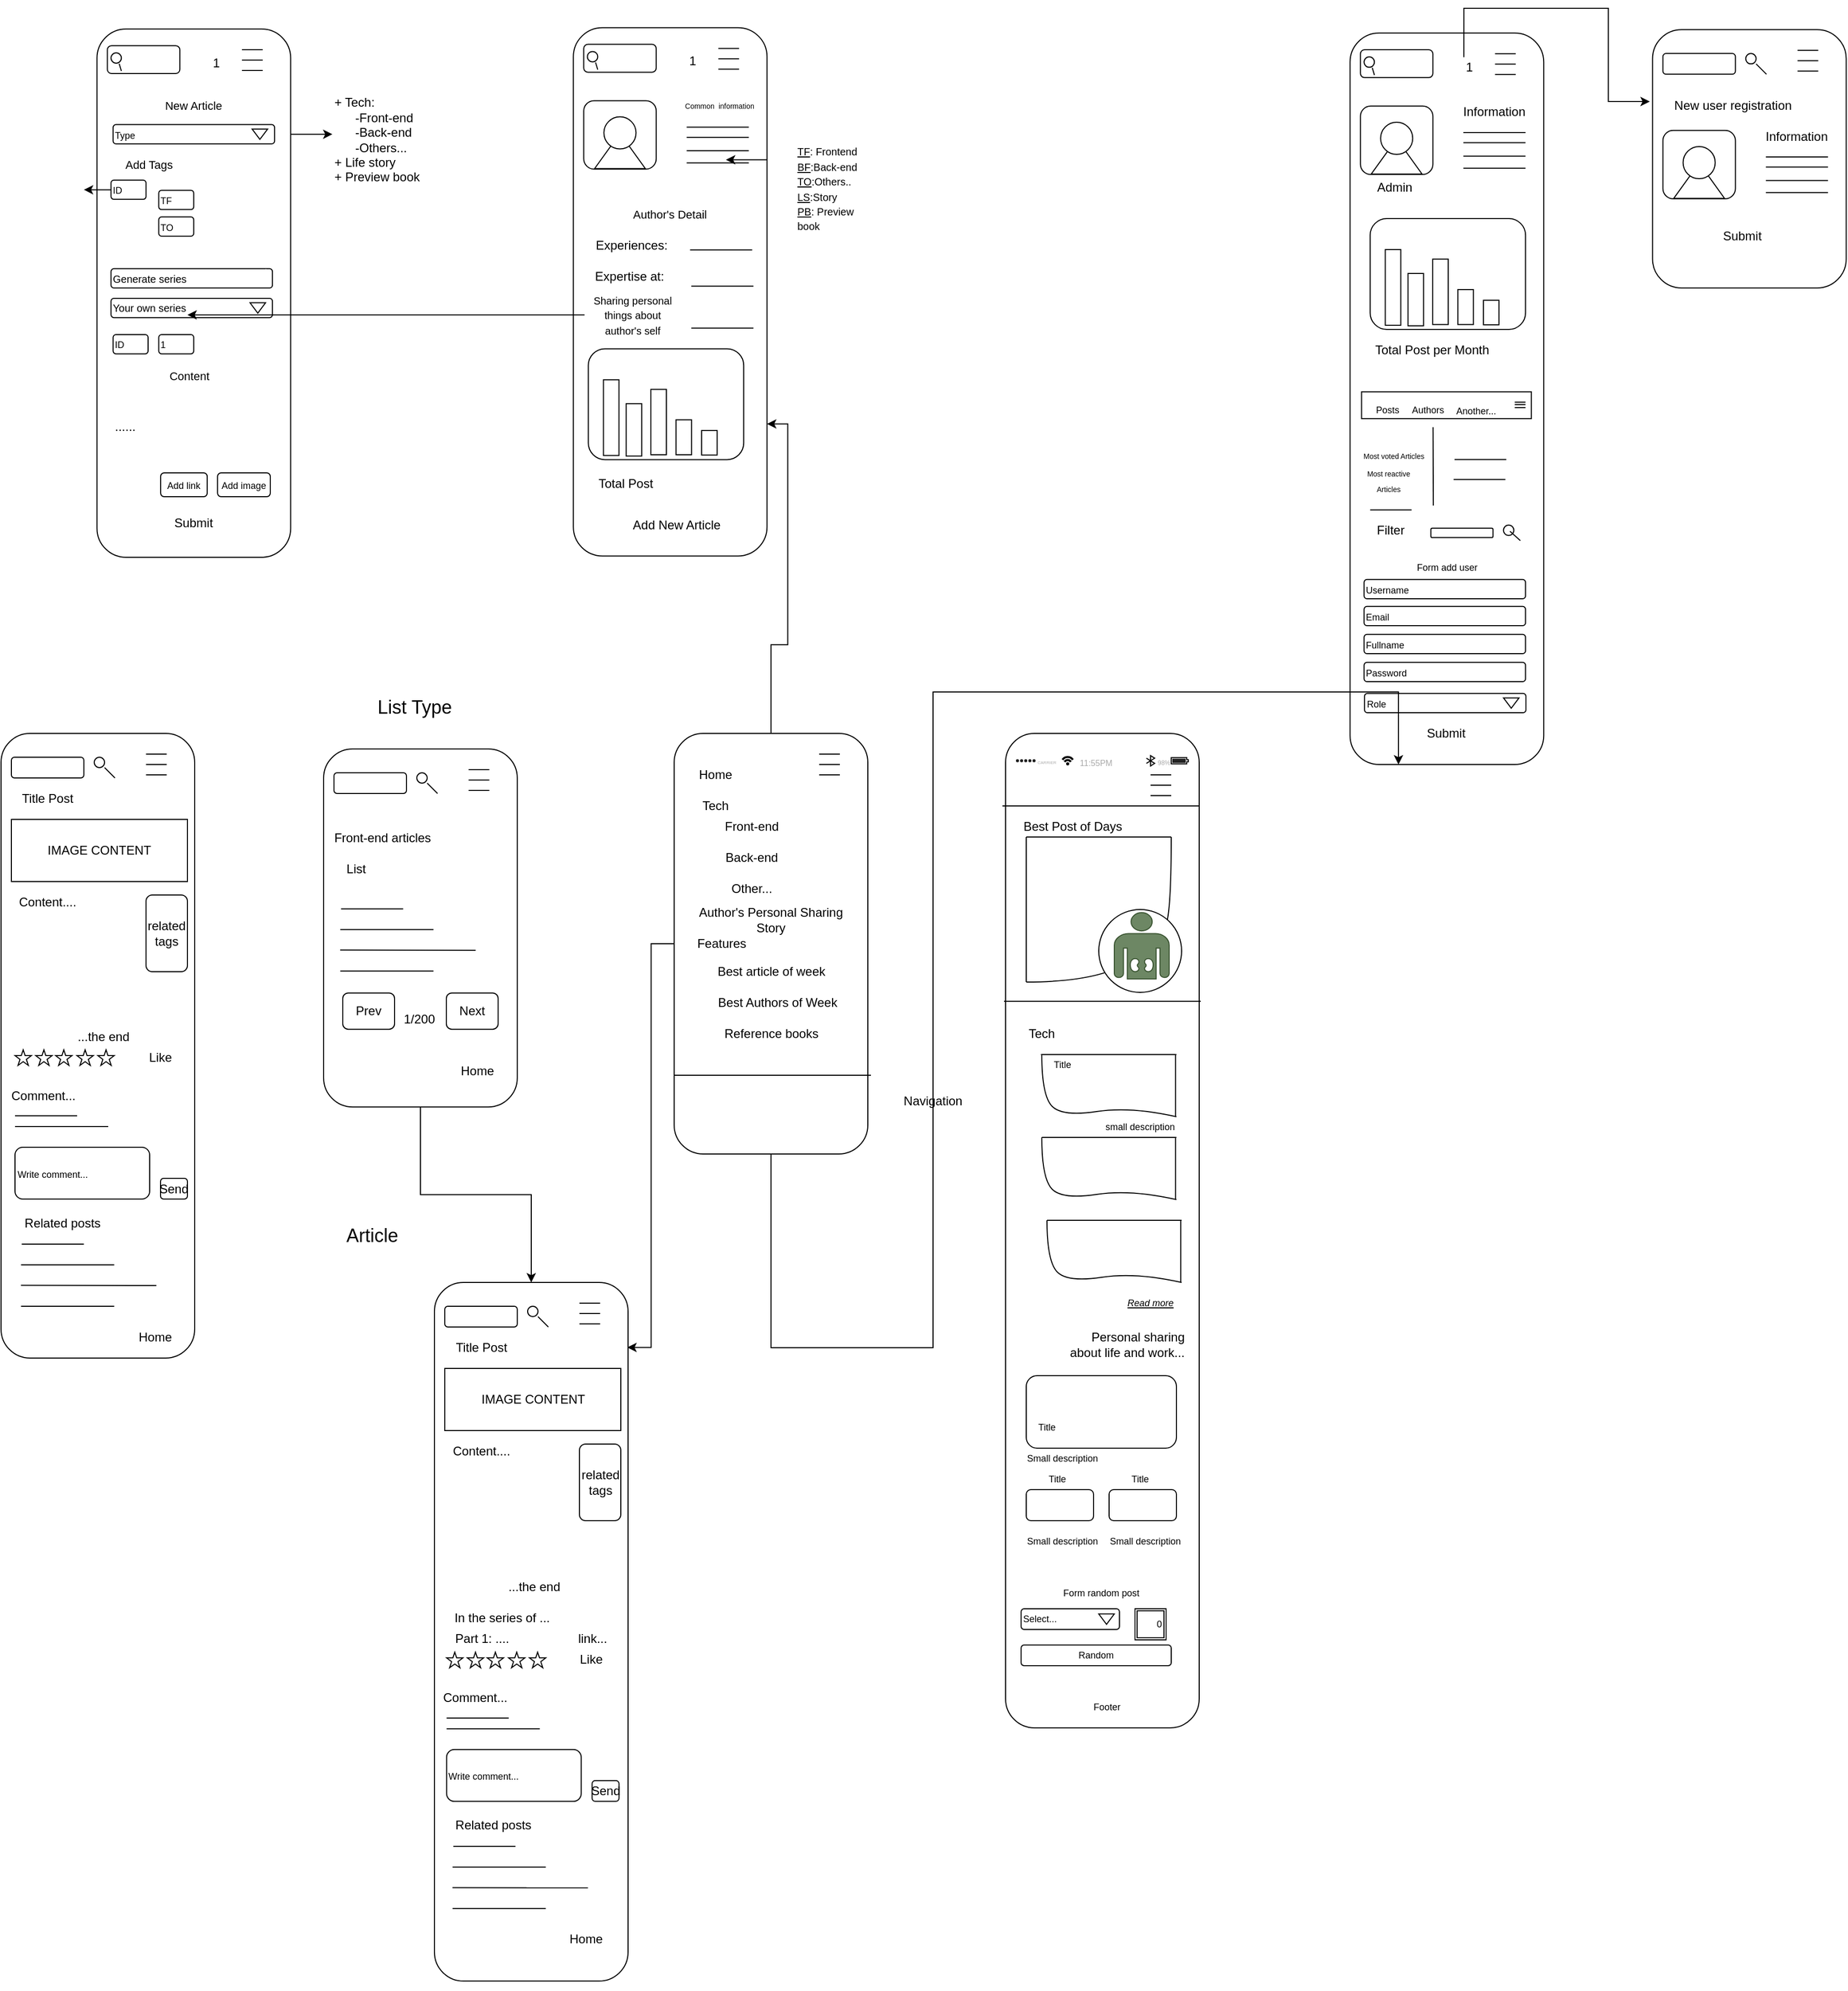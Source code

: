 <mxfile version="13.1.3">
    <diagram id="6hGFLwfOUW9BJ-s0fimq" name="Page-1">
        <mxGraphModel dx="2892" dy="1584" grid="1" gridSize="10" guides="1" tooltips="1" connect="1" arrows="1" fold="1" page="1" pageScale="1" pageWidth="3300" pageHeight="4681" math="0" shadow="0">
            <root>
                <mxCell id="0"/>
                <mxCell id="1" parent="0"/>
                <mxCell id="343" value="" style="rounded=1;whiteSpace=wrap;html=1;" parent="1" vertex="1">
                    <mxGeometry x="1642.67" y="103.93" width="187" height="706.07" as="geometry"/>
                </mxCell>
                <mxCell id="344" value="" style="endArrow=none;html=1;" parent="1" edge="1">
                    <mxGeometry width="50" height="50" relative="1" as="geometry">
                        <mxPoint x="1782.67" y="123.93" as="sourcePoint"/>
                        <mxPoint x="1802.67" y="123.93" as="targetPoint"/>
                    </mxGeometry>
                </mxCell>
                <mxCell id="345" value="" style="endArrow=none;html=1;" parent="1" edge="1">
                    <mxGeometry width="50" height="50" relative="1" as="geometry">
                        <mxPoint x="1782.67" y="133.93" as="sourcePoint"/>
                        <mxPoint x="1802.67" y="133.93" as="targetPoint"/>
                    </mxGeometry>
                </mxCell>
                <mxCell id="346" value="" style="endArrow=none;html=1;" parent="1" edge="1">
                    <mxGeometry width="50" height="50" relative="1" as="geometry">
                        <mxPoint x="1782.67" y="143.93" as="sourcePoint"/>
                        <mxPoint x="1802.67" y="143.93" as="targetPoint"/>
                    </mxGeometry>
                </mxCell>
                <mxCell id="349" value="" style="rounded=1;whiteSpace=wrap;html=1;" parent="1" vertex="1">
                    <mxGeometry x="1652.67" y="120" width="70" height="26.93" as="geometry"/>
                </mxCell>
                <mxCell id="350" value="Admin&amp;nbsp;" style="text;html=1;strokeColor=none;fillColor=none;align=center;verticalAlign=middle;whiteSpace=wrap;rounded=0;" parent="1" vertex="1">
                    <mxGeometry x="1620" y="243" width="135.35" height="20" as="geometry"/>
                </mxCell>
                <mxCell id="352" style="edgeStyle=orthogonalEdgeStyle;rounded=0;orthogonalLoop=1;jettySize=auto;html=1;exitX=0.5;exitY=1;exitDx=0;exitDy=0;" parent="1" source="343" target="343" edge="1">
                    <mxGeometry relative="1" as="geometry"/>
                </mxCell>
                <mxCell id="363" value="" style="rounded=1;whiteSpace=wrap;html=1;" parent="1" vertex="1">
                    <mxGeometry x="1652.68" y="174.43" width="70" height="66" as="geometry"/>
                </mxCell>
                <mxCell id="364" value="" style="triangle;whiteSpace=wrap;html=1;rotation=-90;" parent="1" vertex="1">
                    <mxGeometry x="1670.66" y="198.46" width="34.02" height="48.97" as="geometry"/>
                </mxCell>
                <mxCell id="365" value="" style="ellipse;whiteSpace=wrap;html=1;aspect=fixed;" parent="1" vertex="1">
                    <mxGeometry x="1672.17" y="190" width="31" height="31" as="geometry"/>
                </mxCell>
                <mxCell id="366" value="Information" style="text;html=1;strokeColor=none;fillColor=none;align=center;verticalAlign=middle;whiteSpace=wrap;rounded=0;" parent="1" vertex="1">
                    <mxGeometry x="1762.1" y="170" width="40" height="20" as="geometry"/>
                </mxCell>
                <mxCell id="367" value="" style="endArrow=none;html=1;" parent="1" edge="1">
                    <mxGeometry width="50" height="50" relative="1" as="geometry">
                        <mxPoint x="1752.1" y="200" as="sourcePoint"/>
                        <mxPoint x="1812.1" y="200" as="targetPoint"/>
                    </mxGeometry>
                </mxCell>
                <mxCell id="368" value="" style="endArrow=none;html=1;" parent="1" edge="1">
                    <mxGeometry width="50" height="50" relative="1" as="geometry">
                        <mxPoint x="1752.1" y="209.8" as="sourcePoint"/>
                        <mxPoint x="1812.1" y="209.8" as="targetPoint"/>
                    </mxGeometry>
                </mxCell>
                <mxCell id="369" value="" style="endArrow=none;html=1;" parent="1" edge="1">
                    <mxGeometry width="50" height="50" relative="1" as="geometry">
                        <mxPoint x="1752.1" y="222.75" as="sourcePoint"/>
                        <mxPoint x="1812.1" y="222.75" as="targetPoint"/>
                    </mxGeometry>
                </mxCell>
                <mxCell id="370" value="" style="endArrow=none;html=1;" parent="1" edge="1">
                    <mxGeometry width="50" height="50" relative="1" as="geometry">
                        <mxPoint x="1752.1" y="234.43" as="sourcePoint"/>
                        <mxPoint x="1812.1" y="234.43" as="targetPoint"/>
                    </mxGeometry>
                </mxCell>
                <mxCell id="371" value="" style="rounded=1;whiteSpace=wrap;html=1;" parent="1" vertex="1">
                    <mxGeometry x="1662.1" y="283" width="150" height="107" as="geometry"/>
                </mxCell>
                <mxCell id="372" value="" style="rounded=0;whiteSpace=wrap;html=1;rotation=90;" parent="1" vertex="1">
                    <mxGeometry x="1647.64" y="341.96" width="73.07" height="15" as="geometry"/>
                </mxCell>
                <mxCell id="373" value="" style="rounded=0;whiteSpace=wrap;html=1;rotation=90;" parent="1" vertex="1">
                    <mxGeometry x="1680.85" y="353.75" width="50.57" height="15" as="geometry"/>
                </mxCell>
                <mxCell id="374" value="" style="rounded=0;whiteSpace=wrap;html=1;rotation=90;" parent="1" vertex="1">
                    <mxGeometry x="1698.39" y="346.21" width="63.15" height="15" as="geometry"/>
                </mxCell>
                <mxCell id="375" value="" style="rounded=0;whiteSpace=wrap;html=1;rotation=90;" parent="1" vertex="1">
                    <mxGeometry x="1737.39" y="360.92" width="33.73" height="15" as="geometry"/>
                </mxCell>
                <mxCell id="376" value="" style="rounded=0;whiteSpace=wrap;html=1;rotation=90;" parent="1" vertex="1">
                    <mxGeometry x="1767.1" y="366.21" width="23.73" height="15" as="geometry"/>
                </mxCell>
                <mxCell id="377" value="Total Post per Month" style="text;html=1;strokeColor=none;fillColor=none;align=center;verticalAlign=middle;whiteSpace=wrap;rounded=0;" parent="1" vertex="1">
                    <mxGeometry x="1662.1" y="400" width="119.93" height="20" as="geometry"/>
                </mxCell>
                <mxCell id="378" value="" style="rounded=0;whiteSpace=wrap;html=1;rotation=90;" parent="1" vertex="1">
                    <mxGeometry x="1722.81" y="381.21" width="25.89" height="163.96" as="geometry"/>
                </mxCell>
                <mxCell id="379" value="&lt;font style=&quot;font-size: 9px&quot;&gt;Posts&lt;/font&gt;" style="text;html=1;strokeColor=none;fillColor=none;align=center;verticalAlign=middle;whiteSpace=wrap;rounded=0;" parent="1" vertex="1">
                    <mxGeometry x="1658.78" y="457.17" width="40" height="20" as="geometry"/>
                </mxCell>
                <mxCell id="380" value="&lt;font style=&quot;font-size: 9px&quot;&gt;Authors&lt;/font&gt;" style="text;html=1;strokeColor=none;fillColor=none;align=center;verticalAlign=middle;whiteSpace=wrap;rounded=0;" parent="1" vertex="1">
                    <mxGeometry x="1697.78" y="457.17" width="40" height="20" as="geometry"/>
                </mxCell>
                <mxCell id="381" value="&lt;font style=&quot;font-size: 9px&quot;&gt;Another...&lt;/font&gt;" style="text;html=1;strokeColor=none;fillColor=none;align=center;verticalAlign=middle;whiteSpace=wrap;rounded=0;" parent="1" vertex="1">
                    <mxGeometry x="1743.56" y="458.17" width="41" height="19" as="geometry"/>
                </mxCell>
                <mxCell id="386" value="" style="group" parent="1" vertex="1" connectable="0">
                    <mxGeometry x="1802.1" y="450" width="10.4" height="5.2" as="geometry"/>
                </mxCell>
                <mxCell id="383" value="" style="endArrow=none;html=1;" parent="386" edge="1">
                    <mxGeometry width="50" height="50" relative="1" as="geometry">
                        <mxPoint x="-0.4" y="10.24" as="sourcePoint"/>
                        <mxPoint x="10.0" y="10.24" as="targetPoint"/>
                    </mxGeometry>
                </mxCell>
                <mxCell id="384" value="" style="endArrow=none;html=1;" parent="386" edge="1">
                    <mxGeometry width="50" height="50" relative="1" as="geometry">
                        <mxPoint x="-0.4" y="12.544" as="sourcePoint"/>
                        <mxPoint x="10.0" y="12.544" as="targetPoint"/>
                    </mxGeometry>
                </mxCell>
                <mxCell id="385" value="" style="endArrow=none;html=1;" parent="386" edge="1">
                    <mxGeometry width="50" height="50" relative="1" as="geometry">
                        <mxPoint x="-0.4" y="15.44" as="sourcePoint"/>
                        <mxPoint x="10.0" y="15.44" as="targetPoint"/>
                    </mxGeometry>
                </mxCell>
                <mxCell id="398" value="" style="rounded=0;whiteSpace=wrap;html=1;strokeColor=#FFFFFF;" parent="1" vertex="1">
                    <mxGeometry x="1652.68" y="485.17" width="159.42" height="114.83" as="geometry"/>
                </mxCell>
                <mxCell id="399" value="&lt;font style=&quot;font-size: 7px&quot;&gt;Most voted Articles&lt;/font&gt;" style="text;html=1;strokeColor=none;fillColor=none;align=center;verticalAlign=middle;whiteSpace=wrap;rounded=0;" parent="1" vertex="1">
                    <mxGeometry x="1642.67" y="500.93" width="84.32" height="20" as="geometry"/>
                </mxCell>
                <mxCell id="400" value="&lt;font style=&quot;font-size: 7px&quot;&gt;Most reactive Articles&lt;/font&gt;" style="text;html=1;strokeColor=none;fillColor=none;align=center;verticalAlign=middle;whiteSpace=wrap;rounded=0;" parent="1" vertex="1">
                    <mxGeometry x="1652.68" y="525.17" width="53.75" height="20" as="geometry"/>
                </mxCell>
                <mxCell id="405" value="" style="endArrow=none;html=1;" parent="1" edge="1">
                    <mxGeometry width="50" height="50" relative="1" as="geometry">
                        <mxPoint x="1723.1" y="560" as="sourcePoint"/>
                        <mxPoint x="1722.81" y="484.43" as="targetPoint"/>
                    </mxGeometry>
                </mxCell>
                <mxCell id="406" value="" style="endArrow=none;html=1;" parent="1" edge="1">
                    <mxGeometry width="50" height="50" relative="1" as="geometry">
                        <mxPoint x="1743.56" y="515.64" as="sourcePoint"/>
                        <mxPoint x="1793.56" y="515.64" as="targetPoint"/>
                    </mxGeometry>
                </mxCell>
                <mxCell id="407" value="" style="endArrow=none;html=1;" parent="1" edge="1">
                    <mxGeometry width="50" height="50" relative="1" as="geometry">
                        <mxPoint x="1742.67" y="534.88" as="sourcePoint"/>
                        <mxPoint x="1792.67" y="534.88" as="targetPoint"/>
                    </mxGeometry>
                </mxCell>
                <mxCell id="408" value="" style="endArrow=none;html=1;" parent="1" edge="1">
                    <mxGeometry width="50" height="50" relative="1" as="geometry">
                        <mxPoint x="1662.1" y="564.19" as="sourcePoint"/>
                        <mxPoint x="1702.1" y="564.19" as="targetPoint"/>
                    </mxGeometry>
                </mxCell>
                <mxCell id="409" value="Filter" style="text;html=1;strokeColor=none;fillColor=none;align=center;verticalAlign=middle;whiteSpace=wrap;rounded=0;" parent="1" vertex="1">
                    <mxGeometry x="1662.1" y="574" width="40" height="20" as="geometry"/>
                </mxCell>
                <mxCell id="410" value="" style="ellipse;whiteSpace=wrap;html=1;aspect=fixed;" parent="1" vertex="1">
                    <mxGeometry x="1790.83" y="578.89" width="10" height="10" as="geometry"/>
                </mxCell>
                <mxCell id="411" value="" style="endArrow=none;html=1;" parent="1" edge="1">
                    <mxGeometry width="50" height="50" relative="1" as="geometry">
                        <mxPoint x="1807.1" y="593.89" as="sourcePoint"/>
                        <mxPoint x="1797.1" y="584.82" as="targetPoint"/>
                    </mxGeometry>
                </mxCell>
                <mxCell id="412" value="" style="rounded=1;whiteSpace=wrap;html=1;" parent="1" vertex="1">
                    <mxGeometry x="1720.71" y="581.86" width="60" height="9.07" as="geometry"/>
                </mxCell>
                <mxCell id="413" value="Form add user" style="text;html=1;strokeColor=none;fillColor=none;align=center;verticalAlign=middle;whiteSpace=wrap;rounded=0;fontSize=9;" parent="1" vertex="1">
                    <mxGeometry x="1693.67" y="610" width="85" height="20" as="geometry"/>
                </mxCell>
                <mxCell id="414" value="&lt;font style=&quot;font-size: 9px&quot;&gt;Username&lt;/font&gt;" style="rounded=1;whiteSpace=wrap;html=1;align=left;" parent="1" vertex="1">
                    <mxGeometry x="1656.2" y="631.43" width="155.9" height="18.57" as="geometry"/>
                </mxCell>
                <mxCell id="416" value="&lt;font style=&quot;font-size: 9px&quot;&gt;Email&lt;/font&gt;" style="rounded=1;whiteSpace=wrap;html=1;align=left;" parent="1" vertex="1">
                    <mxGeometry x="1656.2" y="657.43" width="155.9" height="18.57" as="geometry"/>
                </mxCell>
                <mxCell id="417" value="&lt;font style=&quot;font-size: 9px&quot;&gt;Fullname&lt;/font&gt;" style="rounded=1;whiteSpace=wrap;html=1;align=left;" parent="1" vertex="1">
                    <mxGeometry x="1656.2" y="684.43" width="155.9" height="18.57" as="geometry"/>
                </mxCell>
                <mxCell id="418" value="&lt;font style=&quot;font-size: 9px&quot;&gt;Password&lt;/font&gt;" style="rounded=1;whiteSpace=wrap;html=1;align=left;" parent="1" vertex="1">
                    <mxGeometry x="1656.2" y="711.43" width="155.9" height="18.57" as="geometry"/>
                </mxCell>
                <mxCell id="419" value="&lt;font style=&quot;font-size: 9px&quot;&gt;Role&lt;/font&gt;" style="rounded=1;whiteSpace=wrap;html=1;align=left;" parent="1" vertex="1">
                    <mxGeometry x="1656.6" y="741.43" width="155.9" height="18.57" as="geometry"/>
                </mxCell>
                <mxCell id="420" value="Submit" style="text;html=1;strokeColor=none;fillColor=none;align=center;verticalAlign=middle;whiteSpace=wrap;rounded=0;" parent="1" vertex="1">
                    <mxGeometry x="1659.1" y="770" width="153" height="20" as="geometry"/>
                </mxCell>
                <mxCell id="421" value="" style="shape=offPageConnector;whiteSpace=wrap;html=1;fontSize=9;align=right;size=1;" parent="1" vertex="1">
                    <mxGeometry x="1790.83" y="745.71" width="15" height="10" as="geometry"/>
                </mxCell>
                <mxCell id="347" value="" style="ellipse;whiteSpace=wrap;html=1;aspect=fixed;" parent="1" vertex="1">
                    <mxGeometry x="1656.2" y="126.93" width="10" height="10" as="geometry"/>
                </mxCell>
                <mxCell id="348" value="" style="endArrow=none;html=1;" parent="1" edge="1">
                    <mxGeometry width="50" height="50" relative="1" as="geometry">
                        <mxPoint x="1666.2" y="144.43" as="sourcePoint"/>
                        <mxPoint x="1664.1" y="137.43" as="targetPoint"/>
                    </mxGeometry>
                </mxCell>
                <mxCell id="526" value="" style="html=1;verticalLabelPosition=bottom;align=center;labelBackgroundColor=#ffffff;verticalAlign=top;strokeWidth=2;strokeColor=#FFFFFF;shadow=0;dashed=0;shape=mxgraph.ios7.icons.messages;" parent="1" vertex="1">
                    <mxGeometry x="1736.1" y="122" width="30" height="25.5" as="geometry"/>
                </mxCell>
                <mxCell id="527" value="1" style="text;html=1;strokeColor=none;fillColor=none;align=center;verticalAlign=middle;whiteSpace=wrap;rounded=0;" parent="1" vertex="1">
                    <mxGeometry x="1749.1" y="133.68" width="18" height="6" as="geometry"/>
                </mxCell>
                <mxCell id="525" style="edgeStyle=orthogonalEdgeStyle;rounded=0;orthogonalLoop=1;jettySize=auto;html=1;exitX=0.549;exitY=0.208;exitDx=0;exitDy=0;exitPerimeter=0;" parent="1" source="526" edge="1">
                    <mxGeometry relative="1" as="geometry">
                        <mxPoint x="1932.1" y="170" as="targetPoint"/>
                        <Array as="points">
                            <mxPoint x="1753.1" y="80"/>
                            <mxPoint x="1892.1" y="80"/>
                            <mxPoint x="1892.1" y="170"/>
                        </Array>
                    </mxGeometry>
                </mxCell>
                <mxCell id="656" value="" style="group" parent="1" vertex="1" connectable="0">
                    <mxGeometry x="990" y="780" width="190" height="406" as="geometry"/>
                </mxCell>
                <mxCell id="2" value="" style="rounded=1;whiteSpace=wrap;html=1;" parent="656" vertex="1">
                    <mxGeometry width="187" height="406" as="geometry"/>
                </mxCell>
                <mxCell id="15" value="" style="endArrow=none;html=1;" parent="656" edge="1">
                    <mxGeometry width="50" height="50" relative="1" as="geometry">
                        <mxPoint x="140" y="20" as="sourcePoint"/>
                        <mxPoint x="160" y="20" as="targetPoint"/>
                    </mxGeometry>
                </mxCell>
                <mxCell id="21" value="" style="endArrow=none;html=1;" parent="656" edge="1">
                    <mxGeometry width="50" height="50" relative="1" as="geometry">
                        <mxPoint y="330" as="sourcePoint"/>
                        <mxPoint x="190" y="330" as="targetPoint"/>
                    </mxGeometry>
                </mxCell>
                <mxCell id="29" value="" style="endArrow=none;html=1;" parent="656" edge="1">
                    <mxGeometry width="50" height="50" relative="1" as="geometry">
                        <mxPoint x="140" y="30" as="sourcePoint"/>
                        <mxPoint x="160" y="30" as="targetPoint"/>
                    </mxGeometry>
                </mxCell>
                <mxCell id="30" value="" style="endArrow=none;html=1;" parent="656" edge="1">
                    <mxGeometry width="50" height="50" relative="1" as="geometry">
                        <mxPoint x="140" y="40" as="sourcePoint"/>
                        <mxPoint x="160" y="40" as="targetPoint"/>
                    </mxGeometry>
                </mxCell>
                <mxCell id="32" value="Home" style="text;html=1;strokeColor=none;fillColor=none;align=center;verticalAlign=middle;whiteSpace=wrap;rounded=0;" parent="656" vertex="1">
                    <mxGeometry x="20" y="30" width="40" height="20" as="geometry"/>
                </mxCell>
                <mxCell id="33" value="Tech" style="text;html=1;strokeColor=none;fillColor=none;align=center;verticalAlign=middle;whiteSpace=wrap;rounded=0;" parent="656" vertex="1">
                    <mxGeometry x="20" y="60" width="40" height="20" as="geometry"/>
                </mxCell>
                <mxCell id="34" value="Best Authors of Week" style="text;html=1;strokeColor=none;fillColor=none;align=center;verticalAlign=middle;whiteSpace=wrap;rounded=0;" parent="656" vertex="1">
                    <mxGeometry x="40" y="250" width="120" height="20" as="geometry"/>
                </mxCell>
                <mxCell id="37" value="Best article of week" style="text;html=1;strokeColor=none;fillColor=none;align=center;verticalAlign=middle;whiteSpace=wrap;rounded=0;" parent="656" vertex="1">
                    <mxGeometry x="23.5" y="220" width="140" height="20" as="geometry"/>
                </mxCell>
                <mxCell id="38" value="Front-end" style="text;html=1;strokeColor=none;fillColor=none;align=center;verticalAlign=middle;whiteSpace=wrap;rounded=0;" parent="656" vertex="1">
                    <mxGeometry x="40" y="80" width="70" height="20" as="geometry"/>
                </mxCell>
                <mxCell id="39" value="Back-end" style="text;html=1;strokeColor=none;fillColor=none;align=center;verticalAlign=middle;whiteSpace=wrap;rounded=0;" parent="656" vertex="1">
                    <mxGeometry x="40" y="110" width="70" height="20" as="geometry"/>
                </mxCell>
                <mxCell id="40" value="Other..." style="text;html=1;strokeColor=none;fillColor=none;align=center;verticalAlign=middle;whiteSpace=wrap;rounded=0;" parent="656" vertex="1">
                    <mxGeometry x="40" y="140" width="70" height="20" as="geometry"/>
                </mxCell>
                <mxCell id="41" value="Reference books" style="text;html=1;strokeColor=none;fillColor=none;align=center;verticalAlign=middle;whiteSpace=wrap;rounded=0;" parent="656" vertex="1">
                    <mxGeometry x="33.5" y="280" width="120" height="20" as="geometry"/>
                </mxCell>
                <mxCell id="109" value="Author's Personal Sharing Story" style="text;html=1;strokeColor=none;fillColor=none;align=center;verticalAlign=middle;whiteSpace=wrap;rounded=0;" parent="656" vertex="1">
                    <mxGeometry x="21" y="170" width="145" height="20" as="geometry"/>
                </mxCell>
                <mxCell id="110" value="Features" style="text;html=1;strokeColor=none;fillColor=none;align=center;verticalAlign=middle;whiteSpace=wrap;rounded=0;" parent="656" vertex="1">
                    <mxGeometry x="26" y="193" width="40" height="20" as="geometry"/>
                </mxCell>
                <mxCell id="658" value="" style="group" parent="1" vertex="1" connectable="0">
                    <mxGeometry x="758.5" y="1310" width="187" height="674.43" as="geometry"/>
                </mxCell>
                <mxCell id="244" value="" style="rounded=1;whiteSpace=wrap;html=1;" parent="658" vertex="1">
                    <mxGeometry width="187" height="674.43" as="geometry"/>
                </mxCell>
                <mxCell id="245" value="" style="endArrow=none;html=1;" parent="658" edge="1">
                    <mxGeometry width="50" height="50" relative="1" as="geometry">
                        <mxPoint x="140" y="20" as="sourcePoint"/>
                        <mxPoint x="160" y="20" as="targetPoint"/>
                    </mxGeometry>
                </mxCell>
                <mxCell id="246" value="" style="endArrow=none;html=1;" parent="658" edge="1">
                    <mxGeometry width="50" height="50" relative="1" as="geometry">
                        <mxPoint x="140" y="30" as="sourcePoint"/>
                        <mxPoint x="160" y="30" as="targetPoint"/>
                    </mxGeometry>
                </mxCell>
                <mxCell id="247" value="" style="endArrow=none;html=1;" parent="658" edge="1">
                    <mxGeometry width="50" height="50" relative="1" as="geometry">
                        <mxPoint x="140" y="40" as="sourcePoint"/>
                        <mxPoint x="160" y="40" as="targetPoint"/>
                    </mxGeometry>
                </mxCell>
                <mxCell id="248" value="" style="ellipse;whiteSpace=wrap;html=1;aspect=fixed;" parent="658" vertex="1">
                    <mxGeometry x="90" y="23" width="10" height="10" as="geometry"/>
                </mxCell>
                <mxCell id="249" value="" style="endArrow=none;html=1;" parent="658" edge="1">
                    <mxGeometry width="50" height="50" relative="1" as="geometry">
                        <mxPoint x="110" y="43" as="sourcePoint"/>
                        <mxPoint x="100" y="33" as="targetPoint"/>
                    </mxGeometry>
                </mxCell>
                <mxCell id="250" value="" style="rounded=1;whiteSpace=wrap;html=1;" parent="658" vertex="1">
                    <mxGeometry x="10" y="23" width="70" height="20" as="geometry"/>
                </mxCell>
                <mxCell id="251" value="Title Post" style="text;html=1;strokeColor=none;fillColor=none;align=center;verticalAlign=middle;whiteSpace=wrap;rounded=0;" parent="658" vertex="1">
                    <mxGeometry x="10" y="53" width="70" height="20" as="geometry"/>
                </mxCell>
                <mxCell id="252" value="IMAGE CONTENT" style="rounded=0;whiteSpace=wrap;html=1;" parent="658" vertex="1">
                    <mxGeometry x="10" y="83" width="170" height="60" as="geometry"/>
                </mxCell>
                <mxCell id="253" value="Content...." style="text;html=1;strokeColor=none;fillColor=none;align=center;verticalAlign=middle;whiteSpace=wrap;rounded=0;" parent="658" vertex="1">
                    <mxGeometry x="25" y="153" width="40" height="20" as="geometry"/>
                </mxCell>
                <mxCell id="254" style="edgeStyle=orthogonalEdgeStyle;rounded=0;orthogonalLoop=1;jettySize=auto;html=1;exitX=0.5;exitY=1;exitDx=0;exitDy=0;" parent="658" source="244" target="244" edge="1">
                    <mxGeometry relative="1" as="geometry"/>
                </mxCell>
                <mxCell id="255" value="...the end" style="text;html=1;strokeColor=none;fillColor=none;align=center;verticalAlign=middle;whiteSpace=wrap;rounded=0;" parent="658" vertex="1">
                    <mxGeometry x="66.75" y="284.43" width="60" height="20" as="geometry"/>
                </mxCell>
                <mxCell id="256" value="" style="verticalLabelPosition=bottom;verticalAlign=top;html=1;shape=mxgraph.basic.star" parent="658" vertex="1">
                    <mxGeometry x="11.75" y="356.93" width="15.79" height="15" as="geometry"/>
                </mxCell>
                <mxCell id="257" value="" style="verticalLabelPosition=bottom;verticalAlign=top;html=1;shape=mxgraph.basic.star" parent="658" vertex="1">
                    <mxGeometry x="31.75" y="356.93" width="15.79" height="15" as="geometry"/>
                </mxCell>
                <mxCell id="258" value="" style="verticalLabelPosition=bottom;verticalAlign=top;html=1;shape=mxgraph.basic.star" parent="658" vertex="1">
                    <mxGeometry x="71.56" y="356.93" width="15.79" height="15" as="geometry"/>
                </mxCell>
                <mxCell id="259" value="" style="verticalLabelPosition=bottom;verticalAlign=top;html=1;shape=mxgraph.basic.star" parent="658" vertex="1">
                    <mxGeometry x="50.96" y="356.93" width="15.79" height="15" as="geometry"/>
                </mxCell>
                <mxCell id="260" value="" style="verticalLabelPosition=bottom;verticalAlign=top;html=1;shape=mxgraph.basic.star" parent="658" vertex="1">
                    <mxGeometry x="91.75" y="356.93" width="15.79" height="15" as="geometry"/>
                </mxCell>
                <mxCell id="261" value="Like" style="text;html=1;strokeColor=none;fillColor=none;align=center;verticalAlign=middle;whiteSpace=wrap;rounded=0;" parent="658" vertex="1">
                    <mxGeometry x="131.75" y="354.43" width="40" height="20" as="geometry"/>
                </mxCell>
                <mxCell id="262" value="Comment..." style="text;html=1;strokeColor=none;fillColor=none;align=center;verticalAlign=middle;whiteSpace=wrap;rounded=0;" parent="658" vertex="1">
                    <mxGeometry x="19.64" y="390.93" width="40" height="20" as="geometry"/>
                </mxCell>
                <mxCell id="263" value="&lt;font style=&quot;font-size: 9px&quot;&gt;Write comment...&lt;/font&gt;" style="rounded=1;whiteSpace=wrap;html=1;align=left;" parent="658" vertex="1">
                    <mxGeometry x="11.75" y="450.93" width="130" height="50" as="geometry"/>
                </mxCell>
                <mxCell id="264" value="" style="endArrow=none;html=1;" parent="658" edge="1">
                    <mxGeometry width="50" height="50" relative="1" as="geometry">
                        <mxPoint x="11.75" y="420.51" as="sourcePoint"/>
                        <mxPoint x="71.75" y="420.51" as="targetPoint"/>
                    </mxGeometry>
                </mxCell>
                <mxCell id="265" value="" style="endArrow=none;html=1;" parent="658" edge="1">
                    <mxGeometry width="50" height="50" relative="1" as="geometry">
                        <mxPoint x="11.75" y="430.93" as="sourcePoint"/>
                        <mxPoint x="101.75" y="430.93" as="targetPoint"/>
                    </mxGeometry>
                </mxCell>
                <mxCell id="266" value="Send" style="rounded=1;whiteSpace=wrap;html=1;" parent="658" vertex="1">
                    <mxGeometry x="152.25" y="480.93" width="26" height="20" as="geometry"/>
                </mxCell>
                <mxCell id="267" value="related tags" style="rounded=1;whiteSpace=wrap;html=1;rotation=0;" parent="658" vertex="1">
                    <mxGeometry x="140" y="156" width="40" height="74" as="geometry"/>
                </mxCell>
                <mxCell id="268" value="Related posts" style="text;html=1;strokeColor=none;fillColor=none;align=center;verticalAlign=middle;whiteSpace=wrap;rounded=0;" parent="658" vertex="1">
                    <mxGeometry x="11.75" y="514.43" width="90.71" height="20" as="geometry"/>
                </mxCell>
                <mxCell id="269" value="Home" style="text;html=1;strokeColor=none;fillColor=none;align=center;verticalAlign=middle;whiteSpace=wrap;rounded=0;" parent="658" vertex="1">
                    <mxGeometry x="126.75" y="624.43" width="40" height="20" as="geometry"/>
                </mxCell>
                <mxCell id="270" value="" style="endArrow=none;html=1;" parent="658" edge="1">
                    <mxGeometry width="50" height="50" relative="1" as="geometry">
                        <mxPoint x="18.25" y="544.43" as="sourcePoint"/>
                        <mxPoint x="78.25" y="544.43" as="targetPoint"/>
                    </mxGeometry>
                </mxCell>
                <mxCell id="271" value="" style="endArrow=none;html=1;" parent="658" edge="1">
                    <mxGeometry width="50" height="50" relative="1" as="geometry">
                        <mxPoint x="17.54" y="564.43" as="sourcePoint"/>
                        <mxPoint x="107.54" y="564.43" as="targetPoint"/>
                    </mxGeometry>
                </mxCell>
                <mxCell id="272" value="" style="endArrow=none;html=1;" parent="658" edge="1">
                    <mxGeometry width="50" height="50" relative="1" as="geometry">
                        <mxPoint x="17.44" y="584.19" as="sourcePoint"/>
                        <mxPoint x="148.25" y="584.43" as="targetPoint"/>
                    </mxGeometry>
                </mxCell>
                <mxCell id="273" value="" style="endArrow=none;html=1;" parent="658" edge="1">
                    <mxGeometry width="50" height="50" relative="1" as="geometry">
                        <mxPoint x="17.54" y="604.43" as="sourcePoint"/>
                        <mxPoint x="107.54" y="604.43" as="targetPoint"/>
                    </mxGeometry>
                </mxCell>
                <mxCell id="275" value="In the series of ..." style="text;html=1;strokeColor=none;fillColor=none;align=center;verticalAlign=middle;whiteSpace=wrap;rounded=0;" parent="658" vertex="1">
                    <mxGeometry x="10" y="314.43" width="110.35" height="20" as="geometry"/>
                </mxCell>
                <mxCell id="276" value="Part 1: ....&amp;nbsp; &amp;nbsp; &amp;nbsp; &amp;nbsp; &amp;nbsp; &amp;nbsp; &amp;nbsp; &amp;nbsp; &amp;nbsp; &amp;nbsp; link..." style="text;html=1;strokeColor=none;fillColor=none;align=center;verticalAlign=middle;whiteSpace=wrap;rounded=0;" parent="658" vertex="1">
                    <mxGeometry x="9.46" y="334.43" width="168.07" height="20" as="geometry"/>
                </mxCell>
                <mxCell id="659" value="" style="group" parent="1" vertex="1" connectable="0">
                    <mxGeometry x="1934.77" y="100.68" width="187" height="249.32" as="geometry"/>
                </mxCell>
                <mxCell id="473" value="" style="rounded=1;whiteSpace=wrap;html=1;" parent="659" vertex="1">
                    <mxGeometry width="187" height="249.32" as="geometry"/>
                </mxCell>
                <mxCell id="474" value="" style="endArrow=none;html=1;" parent="659" edge="1">
                    <mxGeometry width="50" height="50" relative="1" as="geometry">
                        <mxPoint x="140" y="20.0" as="sourcePoint"/>
                        <mxPoint x="160" y="20.0" as="targetPoint"/>
                    </mxGeometry>
                </mxCell>
                <mxCell id="475" value="" style="endArrow=none;html=1;" parent="659" edge="1">
                    <mxGeometry width="50" height="50" relative="1" as="geometry">
                        <mxPoint x="140" y="30.0" as="sourcePoint"/>
                        <mxPoint x="160" y="30.0" as="targetPoint"/>
                    </mxGeometry>
                </mxCell>
                <mxCell id="476" value="" style="endArrow=none;html=1;" parent="659" edge="1">
                    <mxGeometry width="50" height="50" relative="1" as="geometry">
                        <mxPoint x="140" y="40.0" as="sourcePoint"/>
                        <mxPoint x="160" y="40.0" as="targetPoint"/>
                    </mxGeometry>
                </mxCell>
                <mxCell id="477" value="" style="ellipse;whiteSpace=wrap;html=1;aspect=fixed;" parent="659" vertex="1">
                    <mxGeometry x="90" y="23.0" width="10" height="10" as="geometry"/>
                </mxCell>
                <mxCell id="478" value="" style="endArrow=none;html=1;" parent="659" edge="1">
                    <mxGeometry width="50" height="50" relative="1" as="geometry">
                        <mxPoint x="110" y="43.0" as="sourcePoint"/>
                        <mxPoint x="100" y="33.0" as="targetPoint"/>
                    </mxGeometry>
                </mxCell>
                <mxCell id="479" value="" style="rounded=1;whiteSpace=wrap;html=1;" parent="659" vertex="1">
                    <mxGeometry x="10" y="23.0" width="70" height="20" as="geometry"/>
                </mxCell>
                <mxCell id="480" value="New user registration" style="text;html=1;strokeColor=none;fillColor=none;align=center;verticalAlign=middle;whiteSpace=wrap;rounded=0;" parent="659" vertex="1">
                    <mxGeometry x="10" y="63.75" width="135.35" height="20" as="geometry"/>
                </mxCell>
                <mxCell id="482" value="" style="rounded=1;whiteSpace=wrap;html=1;" parent="659" vertex="1">
                    <mxGeometry x="10.01" y="97.25" width="70" height="66" as="geometry"/>
                </mxCell>
                <mxCell id="483" value="" style="triangle;whiteSpace=wrap;html=1;rotation=-90;" parent="659" vertex="1">
                    <mxGeometry x="27.99" y="121.28" width="34.02" height="48.97" as="geometry"/>
                </mxCell>
                <mxCell id="484" value="" style="ellipse;whiteSpace=wrap;html=1;aspect=fixed;" parent="659" vertex="1">
                    <mxGeometry x="29.5" y="112.82" width="31" height="31" as="geometry"/>
                </mxCell>
                <mxCell id="485" value="Information" style="text;html=1;strokeColor=none;fillColor=none;align=center;verticalAlign=middle;whiteSpace=wrap;rounded=0;" parent="659" vertex="1">
                    <mxGeometry x="119.43" y="92.82" width="40" height="20" as="geometry"/>
                </mxCell>
                <mxCell id="486" value="" style="endArrow=none;html=1;" parent="659" edge="1">
                    <mxGeometry width="50" height="50" relative="1" as="geometry">
                        <mxPoint x="109.43" y="122.82" as="sourcePoint"/>
                        <mxPoint x="169.43" y="122.82" as="targetPoint"/>
                    </mxGeometry>
                </mxCell>
                <mxCell id="487" value="" style="endArrow=none;html=1;" parent="659" edge="1">
                    <mxGeometry width="50" height="50" relative="1" as="geometry">
                        <mxPoint x="109.43" y="132.62" as="sourcePoint"/>
                        <mxPoint x="169.43" y="132.62" as="targetPoint"/>
                    </mxGeometry>
                </mxCell>
                <mxCell id="488" value="" style="endArrow=none;html=1;" parent="659" edge="1">
                    <mxGeometry width="50" height="50" relative="1" as="geometry">
                        <mxPoint x="109.43" y="145.57" as="sourcePoint"/>
                        <mxPoint x="169.43" y="145.57" as="targetPoint"/>
                    </mxGeometry>
                </mxCell>
                <mxCell id="489" value="" style="endArrow=none;html=1;" parent="659" edge="1">
                    <mxGeometry width="50" height="50" relative="1" as="geometry">
                        <mxPoint x="109.43" y="157.25" as="sourcePoint"/>
                        <mxPoint x="169.43" y="157.25" as="targetPoint"/>
                    </mxGeometry>
                </mxCell>
                <mxCell id="524" value="Submit" style="text;html=1;strokeColor=none;fillColor=none;align=center;verticalAlign=middle;whiteSpace=wrap;rounded=0;" parent="659" vertex="1">
                    <mxGeometry x="10" y="189.32" width="153" height="20" as="geometry"/>
                </mxCell>
                <mxCell id="664" value="" style="group" parent="1" vertex="1" connectable="0">
                    <mxGeometry x="1300" y="780" width="200" height="960" as="geometry"/>
                </mxCell>
                <mxCell id="42" value="" style="rounded=1;whiteSpace=wrap;html=1;" parent="664" vertex="1">
                    <mxGeometry x="10" width="187" height="960" as="geometry"/>
                </mxCell>
                <mxCell id="43" value="" style="endArrow=none;html=1;" parent="664" edge="1">
                    <mxGeometry width="50" height="50" relative="1" as="geometry">
                        <mxPoint x="150" y="40" as="sourcePoint"/>
                        <mxPoint x="170" y="40" as="targetPoint"/>
                    </mxGeometry>
                </mxCell>
                <mxCell id="44" value="" style="endArrow=none;html=1;" parent="664" edge="1">
                    <mxGeometry width="50" height="50" relative="1" as="geometry">
                        <mxPoint x="7" y="70" as="sourcePoint"/>
                        <mxPoint x="197" y="70" as="targetPoint"/>
                    </mxGeometry>
                </mxCell>
                <mxCell id="45" value="" style="endArrow=none;html=1;" parent="664" edge="1">
                    <mxGeometry width="50" height="50" relative="1" as="geometry">
                        <mxPoint x="150" y="50" as="sourcePoint"/>
                        <mxPoint x="170" y="50" as="targetPoint"/>
                    </mxGeometry>
                </mxCell>
                <mxCell id="46" value="" style="endArrow=none;html=1;" parent="664" edge="1">
                    <mxGeometry width="50" height="50" relative="1" as="geometry">
                        <mxPoint x="150" y="60" as="sourcePoint"/>
                        <mxPoint x="170" y="60" as="targetPoint"/>
                    </mxGeometry>
                </mxCell>
                <mxCell id="56" value="" style="endArrow=none;html=1;" parent="664" edge="1">
                    <mxGeometry width="50" height="50" relative="1" as="geometry">
                        <mxPoint x="8.5" y="258.57" as="sourcePoint"/>
                        <mxPoint x="198.5" y="258.57" as="targetPoint"/>
                    </mxGeometry>
                </mxCell>
                <mxCell id="57" value="" style="endArrow=none;html=1;" parent="664" edge="1">
                    <mxGeometry width="50" height="50" relative="1" as="geometry">
                        <mxPoint x="30" y="100" as="sourcePoint"/>
                        <mxPoint x="170" y="100" as="targetPoint"/>
                    </mxGeometry>
                </mxCell>
                <mxCell id="58" value="" style="curved=1;endArrow=none;html=1;endFill=0;" parent="664" edge="1">
                    <mxGeometry width="50" height="50" relative="1" as="geometry">
                        <mxPoint x="30" y="240" as="sourcePoint"/>
                        <mxPoint x="170" y="100" as="targetPoint"/>
                        <Array as="points">
                            <mxPoint x="100" y="240"/>
                            <mxPoint x="160" y="200"/>
                            <mxPoint x="170" y="170"/>
                        </Array>
                    </mxGeometry>
                </mxCell>
                <mxCell id="59" value="" style="endArrow=none;html=1;" parent="664" edge="1">
                    <mxGeometry width="50" height="50" relative="1" as="geometry">
                        <mxPoint x="30" y="240" as="sourcePoint"/>
                        <mxPoint x="30" y="100" as="targetPoint"/>
                    </mxGeometry>
                </mxCell>
                <mxCell id="60" value="" style="ellipse;whiteSpace=wrap;html=1;aspect=fixed;" parent="664" vertex="1">
                    <mxGeometry x="100" y="170" width="80" height="80" as="geometry"/>
                </mxCell>
                <mxCell id="65" value="Best Post of Days" style="text;html=1;strokeColor=none;fillColor=none;align=center;verticalAlign=middle;whiteSpace=wrap;rounded=0;" parent="664" vertex="1">
                    <mxGeometry x="20" y="80" width="110" height="20" as="geometry"/>
                </mxCell>
                <mxCell id="70" value="Tech" style="text;html=1;strokeColor=none;fillColor=none;align=center;verticalAlign=middle;whiteSpace=wrap;rounded=0;" parent="664" vertex="1">
                    <mxGeometry y="280" width="90" height="20" as="geometry"/>
                </mxCell>
                <mxCell id="72" value="" style="endArrow=none;html=1;" parent="664" edge="1">
                    <mxGeometry width="50" height="50" relative="1" as="geometry">
                        <mxPoint x="44.17" y="310" as="sourcePoint"/>
                        <mxPoint x="174.17" y="310" as="targetPoint"/>
                    </mxGeometry>
                </mxCell>
                <mxCell id="101" value="" style="endArrow=none;html=1;" parent="664" edge="1">
                    <mxGeometry width="50" height="50" relative="1" as="geometry">
                        <mxPoint x="174.17" y="450" as="sourcePoint"/>
                        <mxPoint x="174.17" y="390" as="targetPoint"/>
                    </mxGeometry>
                </mxCell>
                <mxCell id="102" value="" style="endArrow=none;html=1;" parent="664" edge="1">
                    <mxGeometry width="50" height="50" relative="1" as="geometry">
                        <mxPoint x="45" y="390" as="sourcePoint"/>
                        <mxPoint x="175.0" y="390" as="targetPoint"/>
                    </mxGeometry>
                </mxCell>
                <mxCell id="103" value="" style="curved=1;endArrow=none;html=1;endFill=0;" parent="664" edge="1">
                    <mxGeometry width="50" height="50" relative="1" as="geometry">
                        <mxPoint x="175" y="450" as="sourcePoint"/>
                        <mxPoint x="45" y="390" as="targetPoint"/>
                        <Array as="points">
                            <mxPoint x="131" y="440"/>
                            <mxPoint x="65.0" y="450"/>
                            <mxPoint x="45.0" y="430"/>
                        </Array>
                    </mxGeometry>
                </mxCell>
                <mxCell id="104" value="" style="endArrow=none;html=1;" parent="664" edge="1">
                    <mxGeometry width="50" height="50" relative="1" as="geometry">
                        <mxPoint x="45" y="390" as="sourcePoint"/>
                        <mxPoint x="175" y="390" as="targetPoint"/>
                    </mxGeometry>
                </mxCell>
                <mxCell id="105" value="" style="endArrow=none;html=1;" parent="664" edge="1">
                    <mxGeometry width="50" height="50" relative="1" as="geometry">
                        <mxPoint x="179.17" y="530" as="sourcePoint"/>
                        <mxPoint x="179.17" y="470" as="targetPoint"/>
                    </mxGeometry>
                </mxCell>
                <mxCell id="106" value="" style="curved=1;endArrow=none;html=1;endFill=0;" parent="664" edge="1">
                    <mxGeometry width="50" height="50" relative="1" as="geometry">
                        <mxPoint x="180" y="530" as="sourcePoint"/>
                        <mxPoint x="50" y="470" as="targetPoint"/>
                        <Array as="points">
                            <mxPoint x="136" y="520"/>
                            <mxPoint x="70.0" y="530"/>
                            <mxPoint x="50.0" y="510"/>
                        </Array>
                    </mxGeometry>
                </mxCell>
                <mxCell id="107" value="" style="endArrow=none;html=1;" parent="664" edge="1">
                    <mxGeometry width="50" height="50" relative="1" as="geometry">
                        <mxPoint x="50" y="470" as="sourcePoint"/>
                        <mxPoint x="180" y="470" as="targetPoint"/>
                    </mxGeometry>
                </mxCell>
                <mxCell id="108" value="Personal sharing about life and work..." style="text;html=1;strokeColor=none;fillColor=none;align=right;verticalAlign=middle;whiteSpace=wrap;rounded=0;" parent="664" vertex="1">
                    <mxGeometry x="70" y="580" width="115" height="20" as="geometry"/>
                </mxCell>
                <mxCell id="112" value="Read more" style="text;html=1;strokeColor=none;fillColor=none;align=center;verticalAlign=middle;whiteSpace=wrap;rounded=0;fontSize=9;fontStyle=6" parent="664" vertex="1">
                    <mxGeometry x="115" y="540" width="70" height="20" as="geometry"/>
                </mxCell>
                <mxCell id="128" value="" style="rounded=1;whiteSpace=wrap;html=1;fontSize=9;align=right;" parent="664" vertex="1">
                    <mxGeometry x="30" y="620" width="145" height="70" as="geometry"/>
                </mxCell>
                <mxCell id="129" value="" style="rounded=1;whiteSpace=wrap;html=1;fontSize=9;align=right;" parent="664" vertex="1">
                    <mxGeometry x="30" y="730" width="65" height="30" as="geometry"/>
                </mxCell>
                <mxCell id="130" value="" style="rounded=1;whiteSpace=wrap;html=1;fontSize=9;align=right;" parent="664" vertex="1">
                    <mxGeometry x="110" y="730" width="65" height="30" as="geometry"/>
                </mxCell>
                <mxCell id="140" value="small description" style="text;html=1;strokeColor=none;fillColor=none;align=center;verticalAlign=middle;whiteSpace=wrap;rounded=0;fontSize=9;" parent="664" vertex="1">
                    <mxGeometry x="95" y="370" width="90" height="20" as="geometry"/>
                </mxCell>
                <mxCell id="93" value="" style="group" parent="664" vertex="1" connectable="0">
                    <mxGeometry x="45.0" y="310" width="130.0" height="60" as="geometry"/>
                </mxCell>
                <mxCell id="73" value="" style="endArrow=none;html=1;" parent="93" edge="1">
                    <mxGeometry width="50" height="50" relative="1" as="geometry">
                        <mxPoint x="129.17" y="60" as="sourcePoint"/>
                        <mxPoint x="129.17" as="targetPoint"/>
                    </mxGeometry>
                </mxCell>
                <mxCell id="91" value="" style="curved=1;endArrow=none;html=1;endFill=0;" parent="93" edge="1">
                    <mxGeometry width="50" height="50" relative="1" as="geometry">
                        <mxPoint x="130.0" y="60" as="sourcePoint"/>
                        <mxPoint as="targetPoint"/>
                        <Array as="points">
                            <mxPoint x="86.0" y="50"/>
                            <mxPoint x="20" y="60"/>
                            <mxPoint y="40"/>
                        </Array>
                    </mxGeometry>
                </mxCell>
                <mxCell id="100" value="" style="group" parent="93" vertex="1" connectable="0">
                    <mxGeometry width="130.0" height="60" as="geometry"/>
                </mxCell>
                <mxCell id="92" value="" style="endArrow=none;html=1;" parent="100" edge="1">
                    <mxGeometry width="50" height="50" relative="1" as="geometry">
                        <mxPoint as="sourcePoint"/>
                        <mxPoint x="130.0" as="targetPoint"/>
                    </mxGeometry>
                </mxCell>
                <mxCell id="133" value="Title" style="text;html=1;strokeColor=none;fillColor=none;align=center;verticalAlign=middle;whiteSpace=wrap;rounded=0;fontSize=9;" parent="100" vertex="1">
                    <mxGeometry x="5.684e-14" width="40" height="20" as="geometry"/>
                </mxCell>
                <mxCell id="149" value="Title" style="text;html=1;strokeColor=none;fillColor=none;align=center;verticalAlign=middle;whiteSpace=wrap;rounded=0;fontSize=9;" parent="664" vertex="1">
                    <mxGeometry x="30" y="660" width="40" height="20" as="geometry"/>
                </mxCell>
                <mxCell id="150" value="Small description" style="text;html=1;strokeColor=none;fillColor=none;align=center;verticalAlign=middle;whiteSpace=wrap;rounded=0;fontSize=9;" parent="664" vertex="1">
                    <mxGeometry x="10" y="690" width="110" height="20" as="geometry"/>
                </mxCell>
                <mxCell id="151" value="Title" style="text;html=1;strokeColor=none;fillColor=none;align=center;verticalAlign=middle;whiteSpace=wrap;rounded=0;fontSize=9;" parent="664" vertex="1">
                    <mxGeometry x="40" y="710" width="40" height="20" as="geometry"/>
                </mxCell>
                <mxCell id="152" value="Title" style="text;html=1;strokeColor=none;fillColor=none;align=center;verticalAlign=middle;whiteSpace=wrap;rounded=0;fontSize=9;" parent="664" vertex="1">
                    <mxGeometry x="120" y="710" width="40" height="20" as="geometry"/>
                </mxCell>
                <mxCell id="153" value="Small description" style="text;html=1;strokeColor=none;fillColor=none;align=center;verticalAlign=middle;whiteSpace=wrap;rounded=0;fontSize=9;" parent="664" vertex="1">
                    <mxGeometry x="10" y="770" width="110" height="20" as="geometry"/>
                </mxCell>
                <mxCell id="154" value="Small description" style="text;html=1;strokeColor=none;fillColor=none;align=center;verticalAlign=middle;whiteSpace=wrap;rounded=0;fontSize=9;" parent="664" vertex="1">
                    <mxGeometry x="90" y="770" width="110" height="20" as="geometry"/>
                </mxCell>
                <mxCell id="155" value="Form random post" style="text;html=1;strokeColor=none;fillColor=none;align=center;verticalAlign=middle;whiteSpace=wrap;rounded=0;fontSize=9;" parent="664" vertex="1">
                    <mxGeometry x="60" y="820" width="85" height="20" as="geometry"/>
                </mxCell>
                <mxCell id="156" value="Select..." style="rounded=1;whiteSpace=wrap;html=1;fontSize=9;align=left;" parent="664" vertex="1">
                    <mxGeometry x="25" y="845" width="95" height="20" as="geometry"/>
                </mxCell>
                <mxCell id="157" value="" style="shape=offPageConnector;whiteSpace=wrap;html=1;fontSize=9;align=right;size=1;" parent="664" vertex="1">
                    <mxGeometry x="100" y="850" width="15" height="10" as="geometry"/>
                </mxCell>
                <mxCell id="158" value="0" style="shape=ext;double=1;whiteSpace=wrap;html=1;aspect=fixed;fontSize=9;align=right;" parent="664" vertex="1">
                    <mxGeometry x="135" y="845" width="30" height="30" as="geometry"/>
                </mxCell>
                <mxCell id="159" value="Random" style="rounded=1;whiteSpace=wrap;html=1;fontSize=9;align=center;" parent="664" vertex="1">
                    <mxGeometry x="25" y="880" width="145" height="20" as="geometry"/>
                </mxCell>
                <mxCell id="160" value="Footer" style="text;html=1;strokeColor=none;fillColor=none;align=center;verticalAlign=middle;whiteSpace=wrap;rounded=0;fontSize=9;" parent="664" vertex="1">
                    <mxGeometry x="88" y="930" width="40" height="20" as="geometry"/>
                </mxCell>
                <mxCell id="312" value="" style="shape=mxgraph.signs.healthcare.kidney;html=1;pointerEvents=1;fillColor=#6d8764;strokeColor=#3A5431;verticalLabelPosition=bottom;verticalAlign=top;align=center;fontColor=#ffffff;" parent="664" vertex="1">
                    <mxGeometry x="115" y="173" width="53" height="64" as="geometry"/>
                </mxCell>
                <mxCell id="396" value="" style="group" parent="664" vertex="1" connectable="0">
                    <mxGeometry x="15" y="18.93" width="175" height="15" as="geometry"/>
                </mxCell>
                <mxCell id="391" value="" style="html=1;strokeWidth=1;shadow=0;dashed=0;shape=mxgraph.ios7ui.appBar;fillColor=#ffffff;gradientColor=none;" parent="396" vertex="1">
                    <mxGeometry width="175" height="15" as="geometry"/>
                </mxCell>
                <mxCell id="392" value="CARRIER" style="shape=rect;align=left;fontSize=8;spacingLeft=24;fontSize=4;fontColor=#aaaaaa;strokeColor=none;fillColor=none;spacingTop=4;" parent="391" vertex="1">
                    <mxGeometry y="0.5" width="50" height="13" relative="1" as="geometry">
                        <mxPoint y="-6.5" as="offset"/>
                    </mxGeometry>
                </mxCell>
                <mxCell id="393" value="11:55PM" style="shape=rect;fontSize=8;fontColor=#aaaaaa;strokeColor=none;fillColor=none;spacingTop=4;" parent="391" vertex="1">
                    <mxGeometry x="0.5" y="0.5" width="50" height="13" relative="1" as="geometry">
                        <mxPoint x="-30" y="-6.5" as="offset"/>
                    </mxGeometry>
                </mxCell>
                <mxCell id="394" value="98%" style="shape=rect;align=right;fontSize=8;spacingRight=19;fontSize=6;fontColor=#aaaaaa;strokeColor=none;fillColor=none;spacingTop=4;" parent="391" vertex="1">
                    <mxGeometry x="1" y="0.5" width="45" height="13" relative="1" as="geometry">
                        <mxPoint x="-45" y="-6.5" as="offset"/>
                    </mxGeometry>
                </mxCell>
                <mxCell id="665" value="" style="group" parent="1" vertex="1" connectable="0">
                    <mxGeometry x="340" y="780" width="187" height="603" as="geometry"/>
                </mxCell>
                <mxCell id="662" value="" style="group" parent="665" vertex="1" connectable="0">
                    <mxGeometry width="187" height="603" as="geometry"/>
                </mxCell>
                <mxCell id="657" value="" style="group" parent="662" vertex="1" connectable="0">
                    <mxGeometry width="187" height="603" as="geometry"/>
                </mxCell>
                <mxCell id="209" value="" style="rounded=1;whiteSpace=wrap;html=1;" parent="657" vertex="1">
                    <mxGeometry width="187" height="603" as="geometry"/>
                </mxCell>
                <mxCell id="210" value="" style="endArrow=none;html=1;" parent="657" edge="1">
                    <mxGeometry width="50" height="50" relative="1" as="geometry">
                        <mxPoint x="140" y="20.0" as="sourcePoint"/>
                        <mxPoint x="160" y="20.0" as="targetPoint"/>
                    </mxGeometry>
                </mxCell>
                <mxCell id="211" value="" style="endArrow=none;html=1;" parent="657" edge="1">
                    <mxGeometry width="50" height="50" relative="1" as="geometry">
                        <mxPoint x="140" y="30.0" as="sourcePoint"/>
                        <mxPoint x="160" y="30.0" as="targetPoint"/>
                    </mxGeometry>
                </mxCell>
                <mxCell id="212" value="" style="endArrow=none;html=1;" parent="657" edge="1">
                    <mxGeometry width="50" height="50" relative="1" as="geometry">
                        <mxPoint x="140" y="40.0" as="sourcePoint"/>
                        <mxPoint x="160" y="40.0" as="targetPoint"/>
                    </mxGeometry>
                </mxCell>
                <mxCell id="213" value="" style="ellipse;whiteSpace=wrap;html=1;aspect=fixed;" parent="657" vertex="1">
                    <mxGeometry x="90" y="23.0" width="10" height="10" as="geometry"/>
                </mxCell>
                <mxCell id="214" value="" style="endArrow=none;html=1;" parent="657" edge="1">
                    <mxGeometry width="50" height="50" relative="1" as="geometry">
                        <mxPoint x="110" y="43.0" as="sourcePoint"/>
                        <mxPoint x="100" y="33.0" as="targetPoint"/>
                    </mxGeometry>
                </mxCell>
                <mxCell id="218" value="" style="rounded=1;whiteSpace=wrap;html=1;" parent="657" vertex="1">
                    <mxGeometry x="10" y="23.0" width="70" height="20" as="geometry"/>
                </mxCell>
                <mxCell id="219" value="Title Post" style="text;html=1;strokeColor=none;fillColor=none;align=center;verticalAlign=middle;whiteSpace=wrap;rounded=0;" parent="657" vertex="1">
                    <mxGeometry x="10" y="53.0" width="70" height="20" as="geometry"/>
                </mxCell>
                <mxCell id="220" value="IMAGE CONTENT" style="rounded=0;whiteSpace=wrap;html=1;" parent="657" vertex="1">
                    <mxGeometry x="10" y="83" width="170" height="60" as="geometry"/>
                </mxCell>
                <mxCell id="221" value="Content...." style="text;html=1;strokeColor=none;fillColor=none;align=center;verticalAlign=middle;whiteSpace=wrap;rounded=0;" parent="657" vertex="1">
                    <mxGeometry x="25" y="153" width="40" height="20" as="geometry"/>
                </mxCell>
                <mxCell id="222" style="edgeStyle=orthogonalEdgeStyle;rounded=0;orthogonalLoop=1;jettySize=auto;html=1;exitX=0.5;exitY=1;exitDx=0;exitDy=0;" parent="657" source="209" target="209" edge="1">
                    <mxGeometry relative="1" as="geometry"/>
                </mxCell>
                <mxCell id="223" value="...the end" style="text;html=1;strokeColor=none;fillColor=none;align=center;verticalAlign=middle;whiteSpace=wrap;rounded=0;" parent="657" vertex="1">
                    <mxGeometry x="68.5" y="283" width="60" height="20" as="geometry"/>
                </mxCell>
                <mxCell id="224" value="" style="verticalLabelPosition=bottom;verticalAlign=top;html=1;shape=mxgraph.basic.star" parent="657" vertex="1">
                    <mxGeometry x="13.5" y="305.5" width="15.79" height="15" as="geometry"/>
                </mxCell>
                <mxCell id="225" value="" style="verticalLabelPosition=bottom;verticalAlign=top;html=1;shape=mxgraph.basic.star" parent="657" vertex="1">
                    <mxGeometry x="33.5" y="305.5" width="15.79" height="15" as="geometry"/>
                </mxCell>
                <mxCell id="226" value="" style="verticalLabelPosition=bottom;verticalAlign=top;html=1;shape=mxgraph.basic.star" parent="657" vertex="1">
                    <mxGeometry x="73.31" y="305.5" width="15.79" height="15" as="geometry"/>
                </mxCell>
                <mxCell id="227" value="" style="verticalLabelPosition=bottom;verticalAlign=top;html=1;shape=mxgraph.basic.star" parent="657" vertex="1">
                    <mxGeometry x="52.71" y="305.5" width="15.79" height="15" as="geometry"/>
                </mxCell>
                <mxCell id="229" value="" style="verticalLabelPosition=bottom;verticalAlign=top;html=1;shape=mxgraph.basic.star" parent="657" vertex="1">
                    <mxGeometry x="93.5" y="305.5" width="15.79" height="15" as="geometry"/>
                </mxCell>
                <mxCell id="230" value="Like" style="text;html=1;strokeColor=none;fillColor=none;align=center;verticalAlign=middle;whiteSpace=wrap;rounded=0;" parent="657" vertex="1">
                    <mxGeometry x="133.5" y="303" width="40" height="20" as="geometry"/>
                </mxCell>
                <mxCell id="232" value="Comment..." style="text;html=1;strokeColor=none;fillColor=none;align=center;verticalAlign=middle;whiteSpace=wrap;rounded=0;" parent="657" vertex="1">
                    <mxGeometry x="21.39" y="339.5" width="40" height="20" as="geometry"/>
                </mxCell>
                <mxCell id="233" value="&lt;font style=&quot;font-size: 9px&quot;&gt;Write comment...&lt;/font&gt;" style="rounded=1;whiteSpace=wrap;html=1;align=left;" parent="657" vertex="1">
                    <mxGeometry x="13.5" y="399.5" width="130" height="50" as="geometry"/>
                </mxCell>
                <mxCell id="234" value="" style="endArrow=none;html=1;" parent="657" edge="1">
                    <mxGeometry width="50" height="50" relative="1" as="geometry">
                        <mxPoint x="13.5" y="369.08" as="sourcePoint"/>
                        <mxPoint x="73.5" y="369.08" as="targetPoint"/>
                    </mxGeometry>
                </mxCell>
                <mxCell id="235" value="" style="endArrow=none;html=1;" parent="657" edge="1">
                    <mxGeometry width="50" height="50" relative="1" as="geometry">
                        <mxPoint x="13.5" y="379.5" as="sourcePoint"/>
                        <mxPoint x="103.5" y="379.5" as="targetPoint"/>
                    </mxGeometry>
                </mxCell>
                <mxCell id="236" value="Send" style="rounded=1;whiteSpace=wrap;html=1;" parent="657" vertex="1">
                    <mxGeometry x="154" y="429.5" width="26" height="20" as="geometry"/>
                </mxCell>
                <mxCell id="237" value="related tags" style="rounded=1;whiteSpace=wrap;html=1;rotation=0;" parent="657" vertex="1">
                    <mxGeometry x="140" y="156" width="40" height="74" as="geometry"/>
                </mxCell>
                <mxCell id="238" value="Related posts" style="text;html=1;strokeColor=none;fillColor=none;align=center;verticalAlign=middle;whiteSpace=wrap;rounded=0;" parent="657" vertex="1">
                    <mxGeometry x="13.5" y="463.0" width="90.71" height="20" as="geometry"/>
                </mxCell>
                <mxCell id="239" value="Home" style="text;html=1;strokeColor=none;fillColor=none;align=center;verticalAlign=middle;whiteSpace=wrap;rounded=0;" parent="657" vertex="1">
                    <mxGeometry x="128.5" y="573" width="40" height="20" as="geometry"/>
                </mxCell>
                <mxCell id="240" value="" style="endArrow=none;html=1;" parent="657" edge="1">
                    <mxGeometry width="50" height="50" relative="1" as="geometry">
                        <mxPoint x="20" y="493.0" as="sourcePoint"/>
                        <mxPoint x="80" y="493.0" as="targetPoint"/>
                    </mxGeometry>
                </mxCell>
                <mxCell id="241" value="" style="endArrow=none;html=1;" parent="657" edge="1">
                    <mxGeometry width="50" height="50" relative="1" as="geometry">
                        <mxPoint x="19.29" y="513" as="sourcePoint"/>
                        <mxPoint x="109.29" y="513" as="targetPoint"/>
                    </mxGeometry>
                </mxCell>
                <mxCell id="242" value="" style="endArrow=none;html=1;" parent="657" edge="1">
                    <mxGeometry width="50" height="50" relative="1" as="geometry">
                        <mxPoint x="19.19" y="532.76" as="sourcePoint"/>
                        <mxPoint x="150" y="533" as="targetPoint"/>
                    </mxGeometry>
                </mxCell>
                <mxCell id="243" value="" style="endArrow=none;html=1;" parent="657" edge="1">
                    <mxGeometry width="50" height="50" relative="1" as="geometry">
                        <mxPoint x="19.29" y="553" as="sourcePoint"/>
                        <mxPoint x="109.29" y="553" as="targetPoint"/>
                    </mxGeometry>
                </mxCell>
                <mxCell id="667" value="" style="group" parent="1" vertex="1" connectable="0">
                    <mxGeometry x="420" y="100" width="370" height="510" as="geometry"/>
                </mxCell>
                <mxCell id="630" style="edgeStyle=orthogonalEdgeStyle;rounded=0;orthogonalLoop=1;jettySize=auto;html=1;" parent="667" source="628" edge="1">
                    <mxGeometry relative="1" as="geometry">
                        <mxPoint x="240" y="101.57" as="targetPoint"/>
                    </mxGeometry>
                </mxCell>
                <mxCell id="631" value="+ Tech: &lt;br&gt;&amp;nbsp; &amp;nbsp; &amp;nbsp; -Front-end&lt;br&gt;&amp;nbsp; &amp;nbsp; &amp;nbsp; -Back-end&lt;br&gt;&amp;nbsp; &amp;nbsp; &amp;nbsp; -Others...&lt;br&gt;+ Life story&lt;br&gt;+ Preview book" style="text;html=1;strokeColor=none;fillColor=none;align=left;verticalAlign=middle;whiteSpace=wrap;rounded=0;" parent="667" vertex="1">
                    <mxGeometry x="240" y="97.07" width="130" height="20" as="geometry"/>
                </mxCell>
                <mxCell id="660" value="" style="group" parent="667" vertex="1" connectable="0">
                    <mxGeometry width="199.67" height="510" as="geometry"/>
                </mxCell>
                <mxCell id="592" value="" style="rounded=1;whiteSpace=wrap;html=1;" parent="660" vertex="1">
                    <mxGeometry x="12.67" width="187" height="510" as="geometry"/>
                </mxCell>
                <mxCell id="593" value="" style="endArrow=none;html=1;" parent="660" edge="1">
                    <mxGeometry width="50" height="50" relative="1" as="geometry">
                        <mxPoint x="152.67" y="20.0" as="sourcePoint"/>
                        <mxPoint x="172.67" y="20.0" as="targetPoint"/>
                    </mxGeometry>
                </mxCell>
                <mxCell id="594" value="" style="endArrow=none;html=1;" parent="660" edge="1">
                    <mxGeometry width="50" height="50" relative="1" as="geometry">
                        <mxPoint x="152.67" y="30.0" as="sourcePoint"/>
                        <mxPoint x="172.67" y="30.0" as="targetPoint"/>
                    </mxGeometry>
                </mxCell>
                <mxCell id="595" value="" style="endArrow=none;html=1;" parent="660" edge="1">
                    <mxGeometry width="50" height="50" relative="1" as="geometry">
                        <mxPoint x="152.67" y="40.0" as="sourcePoint"/>
                        <mxPoint x="172.67" y="40.0" as="targetPoint"/>
                    </mxGeometry>
                </mxCell>
                <mxCell id="596" value="" style="rounded=1;whiteSpace=wrap;html=1;" parent="660" vertex="1">
                    <mxGeometry x="22.67" y="16.07" width="70" height="26.93" as="geometry"/>
                </mxCell>
                <mxCell id="614" value="" style="ellipse;whiteSpace=wrap;html=1;aspect=fixed;" parent="660" vertex="1">
                    <mxGeometry x="26.2" y="23" width="10" height="10" as="geometry"/>
                </mxCell>
                <mxCell id="615" value="" style="endArrow=none;html=1;" parent="660" edge="1">
                    <mxGeometry width="50" height="50" relative="1" as="geometry">
                        <mxPoint x="36.2" y="40.5" as="sourcePoint"/>
                        <mxPoint x="34.1" y="33.5" as="targetPoint"/>
                    </mxGeometry>
                </mxCell>
                <mxCell id="616" value="" style="html=1;verticalLabelPosition=bottom;align=center;labelBackgroundColor=#ffffff;verticalAlign=top;strokeWidth=2;strokeColor=#FFFFFF;shadow=0;dashed=0;shape=mxgraph.ios7.icons.messages;" parent="660" vertex="1">
                    <mxGeometry x="106.1" y="18.07" width="30" height="25.5" as="geometry"/>
                </mxCell>
                <mxCell id="617" value="1" style="text;html=1;strokeColor=none;fillColor=none;align=center;verticalAlign=middle;whiteSpace=wrap;rounded=0;" parent="660" vertex="1">
                    <mxGeometry x="119.1" y="29.75" width="18" height="6" as="geometry"/>
                </mxCell>
                <mxCell id="627" value="&lt;font style=&quot;font-size: 9px&quot;&gt;Type&lt;/font&gt;" style="rounded=1;whiteSpace=wrap;html=1;align=left;" parent="660" vertex="1">
                    <mxGeometry x="28.22" y="92.29" width="155.9" height="18.57" as="geometry"/>
                </mxCell>
                <mxCell id="628" value="" style="shape=offPageConnector;whiteSpace=wrap;html=1;fontSize=9;align=right;size=1;" parent="660" vertex="1">
                    <mxGeometry x="162.45" y="96.57" width="15" height="10" as="geometry"/>
                </mxCell>
                <mxCell id="629" value="&lt;font style=&quot;font-size: 11px&quot;&gt;New Article&lt;/font&gt;" style="text;html=1;strokeColor=none;fillColor=none;align=center;verticalAlign=middle;whiteSpace=wrap;rounded=0;" parent="660" vertex="1">
                    <mxGeometry x="66.17" y="64.43" width="80" height="20" as="geometry"/>
                </mxCell>
                <mxCell id="632" value="&lt;font style=&quot;font-size: 11px&quot;&gt;Add Tags&lt;/font&gt;" style="text;html=1;strokeColor=none;fillColor=none;align=center;verticalAlign=middle;whiteSpace=wrap;rounded=0;" parent="660" vertex="1">
                    <mxGeometry x="22.67" y="121.43" width="80" height="20" as="geometry"/>
                </mxCell>
                <mxCell id="635" style="edgeStyle=orthogonalEdgeStyle;rounded=0;orthogonalLoop=1;jettySize=auto;html=1;" parent="660" source="633" edge="1">
                    <mxGeometry relative="1" as="geometry">
                        <mxPoint y="155.145" as="targetPoint"/>
                    </mxGeometry>
                </mxCell>
                <mxCell id="633" value="&lt;font style=&quot;font-size: 9px&quot;&gt;ID&lt;/font&gt;" style="rounded=1;whiteSpace=wrap;html=1;align=left;" parent="660" vertex="1">
                    <mxGeometry x="26.2" y="145.86" width="33.8" height="18.57" as="geometry"/>
                </mxCell>
                <mxCell id="639" value="" style="rounded=1;whiteSpace=wrap;html=1;strokeColor=#FFFFFF;" parent="660" vertex="1">
                    <mxGeometry x="68" y="146" width="122" height="64" as="geometry"/>
                </mxCell>
                <mxCell id="640" value="&lt;font style=&quot;font-size: 9px&quot;&gt;TF&lt;/font&gt;" style="rounded=1;whiteSpace=wrap;html=1;align=left;" parent="660" vertex="1">
                    <mxGeometry x="72.3" y="155.71" width="33.8" height="18.57" as="geometry"/>
                </mxCell>
                <mxCell id="641" value="&lt;font style=&quot;font-size: 9px&quot;&gt;TO&lt;/font&gt;" style="rounded=1;whiteSpace=wrap;html=1;align=left;" parent="660" vertex="1">
                    <mxGeometry x="72.3" y="181.43" width="33.8" height="18.57" as="geometry"/>
                </mxCell>
                <mxCell id="643" value="&lt;font size=&quot;1&quot;&gt;Generate series&lt;/font&gt;" style="rounded=1;whiteSpace=wrap;html=1;align=left;" parent="660" vertex="1">
                    <mxGeometry x="26.2" y="231.43" width="155.9" height="18.57" as="geometry"/>
                </mxCell>
                <mxCell id="645" value="" style="html=1;verticalLabelPosition=bottom;align=center;labelBackgroundColor=#ffffff;verticalAlign=top;strokeWidth=2;strokeColor=#FFFFFF;shadow=0;dashed=0;shape=mxgraph.ios7.icons.compose;" parent="660" vertex="1">
                    <mxGeometry x="162.45" y="233" width="14" height="14" as="geometry"/>
                </mxCell>
                <mxCell id="646" value="&lt;font size=&quot;1&quot;&gt;Your own series&lt;/font&gt;" style="rounded=1;whiteSpace=wrap;html=1;align=left;" parent="660" vertex="1">
                    <mxGeometry x="26.2" y="260.0" width="155.9" height="18.57" as="geometry"/>
                </mxCell>
                <mxCell id="647" value="" style="shape=offPageConnector;whiteSpace=wrap;html=1;fontSize=9;align=right;size=1;" parent="660" vertex="1">
                    <mxGeometry x="160.43" y="264.28" width="15" height="10" as="geometry"/>
                </mxCell>
                <mxCell id="648" value="&lt;font style=&quot;font-size: 9px&quot;&gt;ID&lt;/font&gt;" style="rounded=1;whiteSpace=wrap;html=1;align=left;" parent="660" vertex="1">
                    <mxGeometry x="28.22" y="295" width="33.8" height="18.57" as="geometry"/>
                </mxCell>
                <mxCell id="649" value="&lt;font style=&quot;font-size: 9px&quot;&gt;1&lt;/font&gt;" style="rounded=1;whiteSpace=wrap;html=1;align=left;" parent="660" vertex="1">
                    <mxGeometry x="72.3" y="295" width="33.8" height="18.57" as="geometry"/>
                </mxCell>
                <mxCell id="651" value="&lt;font style=&quot;font-size: 11px&quot;&gt;Content&lt;/font&gt;" style="text;html=1;strokeColor=none;fillColor=none;align=center;verticalAlign=middle;whiteSpace=wrap;rounded=0;" parent="660" vertex="1">
                    <mxGeometry x="62.02" y="325" width="80" height="20" as="geometry"/>
                </mxCell>
                <mxCell id="652" value="......" style="rounded=1;whiteSpace=wrap;html=1;strokeColor=#FFFFFF;align=left;" parent="660" vertex="1">
                    <mxGeometry x="28.22" y="348.71" width="151.78" height="71.29" as="geometry"/>
                </mxCell>
                <mxCell id="653" value="&lt;font style=&quot;font-size: 9px&quot;&gt;Add link&lt;/font&gt;" style="rounded=1;whiteSpace=wrap;html=1;" parent="660" vertex="1">
                    <mxGeometry x="74.1" y="428.5" width="45" height="23" as="geometry"/>
                </mxCell>
                <mxCell id="654" value="&lt;font style=&quot;font-size: 9px&quot;&gt;Add image&lt;/font&gt;" style="rounded=1;whiteSpace=wrap;html=1;" parent="660" vertex="1">
                    <mxGeometry x="129.1" y="428.5" width="50.9" height="23" as="geometry"/>
                </mxCell>
                <mxCell id="655" value="Submit" style="text;html=1;strokeColor=none;fillColor=none;align=center;verticalAlign=middle;whiteSpace=wrap;rounded=0;" parent="660" vertex="1">
                    <mxGeometry x="46.2" y="466.8" width="119.93" height="20" as="geometry"/>
                </mxCell>
                <mxCell id="668" value="" style="group" parent="1" vertex="1" connectable="0">
                    <mxGeometry x="870" y="98.71" width="317.33" height="510" as="geometry"/>
                </mxCell>
                <mxCell id="533" value="User" style="text;html=1;strokeColor=none;fillColor=none;align=center;verticalAlign=middle;whiteSpace=wrap;rounded=0;" parent="668" vertex="1">
                    <mxGeometry y="139.07" width="135.35" height="20" as="geometry"/>
                </mxCell>
                <mxCell id="636" value="&lt;font style=&quot;font-size: 10px&quot;&gt;&lt;u&gt;TF&lt;/u&gt;: Frontend&lt;br&gt;&lt;u&gt;BF&lt;/u&gt;:Back-end&lt;br&gt;&lt;u&gt;TO&lt;/u&gt;:Others..&lt;br&gt;&lt;u&gt;LS&lt;/u&gt;:Story&amp;nbsp;&lt;br&gt;&lt;u&gt;PB&lt;/u&gt;: Preview book&lt;/font&gt;" style="text;html=1;strokeColor=none;fillColor=none;align=left;verticalAlign=middle;whiteSpace=wrap;rounded=0;" parent="668" vertex="1">
                    <mxGeometry x="237.33" y="145.15" width="80" height="20" as="geometry"/>
                </mxCell>
                <mxCell id="661" value="" style="group" parent="668" vertex="1" connectable="0">
                    <mxGeometry x="15.42" width="194.25" height="510" as="geometry"/>
                </mxCell>
                <mxCell id="528" value="" style="rounded=1;whiteSpace=wrap;html=1;" parent="661" vertex="1">
                    <mxGeometry x="7.25" width="187" height="510" as="geometry"/>
                </mxCell>
                <mxCell id="529" value="" style="endArrow=none;html=1;" parent="661" edge="1">
                    <mxGeometry width="50" height="50" relative="1" as="geometry">
                        <mxPoint x="147.25" y="20.0" as="sourcePoint"/>
                        <mxPoint x="167.25" y="20.0" as="targetPoint"/>
                    </mxGeometry>
                </mxCell>
                <mxCell id="530" value="" style="endArrow=none;html=1;" parent="661" edge="1">
                    <mxGeometry width="50" height="50" relative="1" as="geometry">
                        <mxPoint x="147.25" y="30.0" as="sourcePoint"/>
                        <mxPoint x="167.25" y="30.0" as="targetPoint"/>
                    </mxGeometry>
                </mxCell>
                <mxCell id="531" value="" style="endArrow=none;html=1;" parent="661" edge="1">
                    <mxGeometry width="50" height="50" relative="1" as="geometry">
                        <mxPoint x="147.25" y="40.0" as="sourcePoint"/>
                        <mxPoint x="167.25" y="40.0" as="targetPoint"/>
                    </mxGeometry>
                </mxCell>
                <mxCell id="532" value="" style="rounded=1;whiteSpace=wrap;html=1;" parent="661" vertex="1">
                    <mxGeometry x="17.25" y="16.07" width="70" height="26.93" as="geometry"/>
                </mxCell>
                <mxCell id="534" style="edgeStyle=orthogonalEdgeStyle;rounded=0;orthogonalLoop=1;jettySize=auto;html=1;exitX=0.5;exitY=1;exitDx=0;exitDy=0;" parent="661" source="528" target="528" edge="1">
                    <mxGeometry relative="1" as="geometry"/>
                </mxCell>
                <mxCell id="535" value="" style="rounded=1;whiteSpace=wrap;html=1;" parent="661" vertex="1">
                    <mxGeometry x="17.26" y="70.5" width="70" height="66" as="geometry"/>
                </mxCell>
                <mxCell id="536" value="" style="triangle;whiteSpace=wrap;html=1;rotation=-90;" parent="661" vertex="1">
                    <mxGeometry x="35.24" y="94.53" width="34.02" height="48.97" as="geometry"/>
                </mxCell>
                <mxCell id="537" value="" style="ellipse;whiteSpace=wrap;html=1;aspect=fixed;" parent="661" vertex="1">
                    <mxGeometry x="36.75" y="86.07" width="31" height="31" as="geometry"/>
                </mxCell>
                <mxCell id="538" value="&lt;font style=&quot;font-size: 7px&quot;&gt;Common&amp;nbsp; information&lt;/font&gt;" style="text;html=1;strokeColor=none;fillColor=none;align=center;verticalAlign=middle;whiteSpace=wrap;rounded=0;" parent="661" vertex="1">
                    <mxGeometry x="108.14" y="64.43" width="80" height="20" as="geometry"/>
                </mxCell>
                <mxCell id="539" value="" style="endArrow=none;html=1;" parent="661" edge="1">
                    <mxGeometry width="50" height="50" relative="1" as="geometry">
                        <mxPoint x="116.68" y="96.07" as="sourcePoint"/>
                        <mxPoint x="176.68" y="96.07" as="targetPoint"/>
                    </mxGeometry>
                </mxCell>
                <mxCell id="540" value="" style="endArrow=none;html=1;" parent="661" edge="1">
                    <mxGeometry width="50" height="50" relative="1" as="geometry">
                        <mxPoint x="116.68" y="105.87" as="sourcePoint"/>
                        <mxPoint x="176.68" y="105.87" as="targetPoint"/>
                    </mxGeometry>
                </mxCell>
                <mxCell id="541" value="" style="endArrow=none;html=1;" parent="661" edge="1">
                    <mxGeometry width="50" height="50" relative="1" as="geometry">
                        <mxPoint x="116.68" y="118.82" as="sourcePoint"/>
                        <mxPoint x="176.68" y="118.82" as="targetPoint"/>
                    </mxGeometry>
                </mxCell>
                <mxCell id="542" value="" style="endArrow=none;html=1;" parent="661" edge="1">
                    <mxGeometry width="50" height="50" relative="1" as="geometry">
                        <mxPoint x="116.68" y="130.5" as="sourcePoint"/>
                        <mxPoint x="176.68" y="130.5" as="targetPoint"/>
                    </mxGeometry>
                </mxCell>
                <mxCell id="543" value="" style="rounded=1;whiteSpace=wrap;html=1;" parent="661" vertex="1">
                    <mxGeometry x="21.71" y="310" width="150" height="107" as="geometry"/>
                </mxCell>
                <mxCell id="544" value="" style="rounded=0;whiteSpace=wrap;html=1;rotation=90;" parent="661" vertex="1">
                    <mxGeometry x="7.25" y="368.96" width="73.07" height="15" as="geometry"/>
                </mxCell>
                <mxCell id="545" value="" style="rounded=0;whiteSpace=wrap;html=1;rotation=90;" parent="661" vertex="1">
                    <mxGeometry x="40.46" y="380.75" width="50.57" height="15" as="geometry"/>
                </mxCell>
                <mxCell id="546" value="" style="rounded=0;whiteSpace=wrap;html=1;rotation=90;" parent="661" vertex="1">
                    <mxGeometry x="58" y="373.21" width="63.15" height="15" as="geometry"/>
                </mxCell>
                <mxCell id="547" value="" style="rounded=0;whiteSpace=wrap;html=1;rotation=90;" parent="661" vertex="1">
                    <mxGeometry x="97" y="387.92" width="33.73" height="15" as="geometry"/>
                </mxCell>
                <mxCell id="548" value="" style="rounded=0;whiteSpace=wrap;html=1;rotation=90;" parent="661" vertex="1">
                    <mxGeometry x="126.71" y="393.21" width="23.73" height="15" as="geometry"/>
                </mxCell>
                <mxCell id="549" value="Total Post&amp;nbsp;" style="text;html=1;strokeColor=none;fillColor=none;align=center;verticalAlign=middle;whiteSpace=wrap;rounded=0;" parent="661" vertex="1">
                    <mxGeometry y="430" width="119.93" height="20" as="geometry"/>
                </mxCell>
                <mxCell id="577" value="" style="ellipse;whiteSpace=wrap;html=1;aspect=fixed;" parent="661" vertex="1">
                    <mxGeometry x="20.78" y="23" width="10" height="10" as="geometry"/>
                </mxCell>
                <mxCell id="578" value="" style="endArrow=none;html=1;" parent="661" edge="1">
                    <mxGeometry width="50" height="50" relative="1" as="geometry">
                        <mxPoint x="30.78" y="40.5" as="sourcePoint"/>
                        <mxPoint x="28.68" y="33.5" as="targetPoint"/>
                    </mxGeometry>
                </mxCell>
                <mxCell id="579" value="" style="html=1;verticalLabelPosition=bottom;align=center;labelBackgroundColor=#ffffff;verticalAlign=top;strokeWidth=2;strokeColor=#FFFFFF;shadow=0;dashed=0;shape=mxgraph.ios7.icons.messages;" parent="661" vertex="1">
                    <mxGeometry x="100.68" y="18.07" width="30" height="25.5" as="geometry"/>
                </mxCell>
                <mxCell id="580" value="1" style="text;html=1;strokeColor=none;fillColor=none;align=center;verticalAlign=middle;whiteSpace=wrap;rounded=0;" parent="661" vertex="1">
                    <mxGeometry x="113.68" y="29.75" width="18" height="6" as="geometry"/>
                </mxCell>
                <mxCell id="583" value="&lt;font style=&quot;font-size: 11px&quot;&gt;Author's Detail&lt;/font&gt;" style="text;html=1;strokeColor=none;fillColor=none;align=center;verticalAlign=middle;whiteSpace=wrap;rounded=0;" parent="661" vertex="1">
                    <mxGeometry x="60.75" y="170" width="80" height="20" as="geometry"/>
                </mxCell>
                <mxCell id="584" value="Experiences:" style="text;html=1;strokeColor=none;fillColor=none;align=center;verticalAlign=middle;whiteSpace=wrap;rounded=0;" parent="661" vertex="1">
                    <mxGeometry x="44.01" y="200" width="40" height="20" as="geometry"/>
                </mxCell>
                <mxCell id="585" value="Expertise at:" style="text;html=1;strokeColor=none;fillColor=none;align=center;verticalAlign=middle;whiteSpace=wrap;rounded=0;" parent="661" vertex="1">
                    <mxGeometry x="17.26" y="230" width="87.9" height="20" as="geometry"/>
                </mxCell>
                <mxCell id="586" value="&lt;font style=&quot;font-size: 10px&quot;&gt;Sharing personal things about author's self&lt;/font&gt;" style="text;html=1;strokeColor=none;fillColor=none;align=center;verticalAlign=middle;whiteSpace=wrap;rounded=0;" parent="661" vertex="1">
                    <mxGeometry x="18.08" y="267.5" width="91.85" height="20" as="geometry"/>
                </mxCell>
                <mxCell id="587" value="" style="endArrow=none;html=1;" parent="661" edge="1">
                    <mxGeometry width="50" height="50" relative="1" as="geometry">
                        <mxPoint x="119.93" y="214.58" as="sourcePoint"/>
                        <mxPoint x="179.93" y="214.58" as="targetPoint"/>
                    </mxGeometry>
                </mxCell>
                <mxCell id="588" value="" style="endArrow=none;html=1;" parent="661" edge="1">
                    <mxGeometry width="50" height="50" relative="1" as="geometry">
                        <mxPoint x="121.15" y="249.58" as="sourcePoint"/>
                        <mxPoint x="181.15" y="249.58" as="targetPoint"/>
                    </mxGeometry>
                </mxCell>
                <mxCell id="589" value="" style="endArrow=none;html=1;" parent="661" edge="1">
                    <mxGeometry width="50" height="50" relative="1" as="geometry">
                        <mxPoint x="121.15" y="290.0" as="sourcePoint"/>
                        <mxPoint x="181.15" y="290.0" as="targetPoint"/>
                    </mxGeometry>
                </mxCell>
                <mxCell id="590" value="Add New Article" style="text;html=1;strokeColor=none;fillColor=none;align=center;verticalAlign=middle;whiteSpace=wrap;rounded=0;" parent="661" vertex="1">
                    <mxGeometry x="61.25" y="470" width="90.66" height="20" as="geometry"/>
                </mxCell>
                <mxCell id="591" value="" style="html=1;verticalLabelPosition=bottom;align=center;labelBackgroundColor=#ffffff;verticalAlign=top;strokeWidth=2;strokeColor=#FFFFFF;shadow=0;dashed=0;shape=mxgraph.ios7.icons.forward;" parent="661" vertex="1">
                    <mxGeometry x="158.14" y="470" width="23.77" height="16.8" as="geometry"/>
                </mxCell>
                <mxCell id="669" value="Navigation" style="text;html=1;strokeColor=none;fillColor=none;align=center;verticalAlign=middle;whiteSpace=wrap;rounded=0;" parent="1" vertex="1">
                    <mxGeometry x="1220" y="1125" width="40" height="20" as="geometry"/>
                </mxCell>
                <mxCell id="670" style="edgeStyle=orthogonalEdgeStyle;rounded=0;orthogonalLoop=1;jettySize=auto;html=1;entryX=0.25;entryY=1;entryDx=0;entryDy=0;" parent="1" source="2" target="343" edge="1">
                    <mxGeometry relative="1" as="geometry">
                        <Array as="points">
                            <mxPoint x="1084" y="1373"/>
                            <mxPoint x="1240" y="1373"/>
                            <mxPoint x="1240" y="740"/>
                            <mxPoint x="1689" y="740"/>
                        </Array>
                    </mxGeometry>
                </mxCell>
                <mxCell id="671" value="&lt;font style=&quot;font-size: 18px&quot;&gt;Article&lt;/font&gt;" style="text;html=1;strokeColor=none;fillColor=none;align=center;verticalAlign=middle;whiteSpace=wrap;rounded=0;" parent="1" vertex="1">
                    <mxGeometry x="588.28" y="1240" width="221" height="50" as="geometry"/>
                </mxCell>
                <mxCell id="672" style="edgeStyle=orthogonalEdgeStyle;rounded=0;orthogonalLoop=1;jettySize=auto;html=1;entryX=0.996;entryY=0.093;entryDx=0;entryDy=0;entryPerimeter=0;" parent="1" source="2" target="244" edge="1">
                    <mxGeometry relative="1" as="geometry"/>
                </mxCell>
                <mxCell id="673" value="" style="group" parent="1" vertex="1" connectable="0">
                    <mxGeometry x="640.93" y="795" width="197.57" height="345.57" as="geometry"/>
                </mxCell>
                <mxCell id="666" value="" style="group" parent="673" vertex="1" connectable="0">
                    <mxGeometry width="197.57" height="345.57" as="geometry"/>
                </mxCell>
                <mxCell id="278" value="" style="rounded=1;whiteSpace=wrap;html=1;" parent="666" vertex="1">
                    <mxGeometry x="10.57" width="187" height="345.57" as="geometry"/>
                </mxCell>
                <mxCell id="279" value="" style="endArrow=none;html=1;" parent="666" edge="1">
                    <mxGeometry width="50" height="50" relative="1" as="geometry">
                        <mxPoint x="150.57" y="20" as="sourcePoint"/>
                        <mxPoint x="170.57" y="20" as="targetPoint"/>
                    </mxGeometry>
                </mxCell>
                <mxCell id="280" value="" style="endArrow=none;html=1;" parent="666" edge="1">
                    <mxGeometry width="50" height="50" relative="1" as="geometry">
                        <mxPoint x="150.57" y="30" as="sourcePoint"/>
                        <mxPoint x="170.57" y="30" as="targetPoint"/>
                    </mxGeometry>
                </mxCell>
                <mxCell id="281" value="" style="endArrow=none;html=1;" parent="666" edge="1">
                    <mxGeometry width="50" height="50" relative="1" as="geometry">
                        <mxPoint x="150.57" y="40" as="sourcePoint"/>
                        <mxPoint x="170.57" y="40" as="targetPoint"/>
                    </mxGeometry>
                </mxCell>
                <mxCell id="282" value="" style="ellipse;whiteSpace=wrap;html=1;aspect=fixed;" parent="666" vertex="1">
                    <mxGeometry x="100.57" y="23" width="10" height="10" as="geometry"/>
                </mxCell>
                <mxCell id="283" value="" style="endArrow=none;html=1;" parent="666" edge="1">
                    <mxGeometry width="50" height="50" relative="1" as="geometry">
                        <mxPoint x="120.57" y="43" as="sourcePoint"/>
                        <mxPoint x="110.57" y="33" as="targetPoint"/>
                    </mxGeometry>
                </mxCell>
                <mxCell id="284" value="" style="rounded=1;whiteSpace=wrap;html=1;" parent="666" vertex="1">
                    <mxGeometry x="20.57" y="23" width="70" height="20" as="geometry"/>
                </mxCell>
                <mxCell id="285" value="Front-end articles" style="text;html=1;strokeColor=none;fillColor=none;align=center;verticalAlign=middle;whiteSpace=wrap;rounded=0;" parent="666" vertex="1">
                    <mxGeometry y="75.57" width="135.35" height="20" as="geometry"/>
                </mxCell>
                <mxCell id="287" value="List" style="text;html=1;strokeColor=none;fillColor=none;align=center;verticalAlign=middle;whiteSpace=wrap;rounded=0;" parent="666" vertex="1">
                    <mxGeometry x="21.57" y="105.57" width="40" height="20" as="geometry"/>
                </mxCell>
                <mxCell id="288" style="edgeStyle=orthogonalEdgeStyle;rounded=0;orthogonalLoop=1;jettySize=auto;html=1;exitX=0.5;exitY=1;exitDx=0;exitDy=0;" parent="666" source="278" target="278" edge="1">
                    <mxGeometry relative="1" as="geometry"/>
                </mxCell>
                <mxCell id="313" value="" style="endArrow=none;html=1;" parent="666" edge="1">
                    <mxGeometry width="50" height="50" relative="1" as="geometry">
                        <mxPoint x="27.38" y="154.39" as="sourcePoint"/>
                        <mxPoint x="87.38" y="154.39" as="targetPoint"/>
                    </mxGeometry>
                </mxCell>
                <mxCell id="314" value="" style="endArrow=none;html=1;" parent="666" edge="1">
                    <mxGeometry width="50" height="50" relative="1" as="geometry">
                        <mxPoint x="26.67" y="174.39" as="sourcePoint"/>
                        <mxPoint x="116.67" y="174.39" as="targetPoint"/>
                    </mxGeometry>
                </mxCell>
                <mxCell id="315" value="" style="endArrow=none;html=1;" parent="666" edge="1">
                    <mxGeometry width="50" height="50" relative="1" as="geometry">
                        <mxPoint x="26.57" y="194.15" as="sourcePoint"/>
                        <mxPoint x="157.38" y="194.39" as="targetPoint"/>
                    </mxGeometry>
                </mxCell>
                <mxCell id="316" value="" style="endArrow=none;html=1;" parent="666" edge="1">
                    <mxGeometry width="50" height="50" relative="1" as="geometry">
                        <mxPoint x="26.67" y="214.39" as="sourcePoint"/>
                        <mxPoint x="116.67" y="214.39" as="targetPoint"/>
                    </mxGeometry>
                </mxCell>
                <mxCell id="317" value="Prev" style="rounded=1;whiteSpace=wrap;html=1;" parent="666" vertex="1">
                    <mxGeometry x="29.07" y="235.57" width="50" height="35" as="geometry"/>
                </mxCell>
                <mxCell id="318" value="Next" style="rounded=1;whiteSpace=wrap;html=1;" parent="666" vertex="1">
                    <mxGeometry x="129.07" y="235.57" width="50" height="35" as="geometry"/>
                </mxCell>
                <mxCell id="319" value="1/200" style="text;html=1;strokeColor=none;fillColor=none;align=center;verticalAlign=middle;whiteSpace=wrap;rounded=0;" parent="666" vertex="1">
                    <mxGeometry x="83.07" y="250.57" width="40" height="20" as="geometry"/>
                </mxCell>
                <mxCell id="320" value="Home" style="text;html=1;strokeColor=none;fillColor=none;align=center;verticalAlign=middle;whiteSpace=wrap;rounded=0;" parent="666" vertex="1">
                    <mxGeometry x="139.07" y="300.57" width="40" height="20" as="geometry"/>
                </mxCell>
                <mxCell id="674" style="edgeStyle=orthogonalEdgeStyle;rounded=0;orthogonalLoop=1;jettySize=auto;html=1;entryX=0.5;entryY=0;entryDx=0;entryDy=0;" parent="1" source="278" target="244" edge="1">
                    <mxGeometry relative="1" as="geometry"/>
                </mxCell>
                <mxCell id="675" value="&lt;font style=&quot;font-size: 18px&quot;&gt;List Type&lt;/font&gt;" style="text;html=1;strokeColor=none;fillColor=none;align=center;verticalAlign=middle;whiteSpace=wrap;rounded=0;" parent="1" vertex="1">
                    <mxGeometry x="629.21" y="730" width="221" height="50" as="geometry"/>
                </mxCell>
                <mxCell id="678" style="edgeStyle=orthogonalEdgeStyle;rounded=0;orthogonalLoop=1;jettySize=auto;html=1;" parent="1" source="586" edge="1">
                    <mxGeometry relative="1" as="geometry">
                        <mxPoint x="520" y="376" as="targetPoint"/>
                        <Array as="points">
                            <mxPoint x="520" y="376"/>
                        </Array>
                    </mxGeometry>
                </mxCell>
                <mxCell id="679" style="edgeStyle=orthogonalEdgeStyle;rounded=0;orthogonalLoop=1;jettySize=auto;html=1;entryX=1;entryY=0.75;entryDx=0;entryDy=0;" parent="1" source="2" target="528" edge="1">
                    <mxGeometry relative="1" as="geometry"/>
                </mxCell>
                <mxCell id="680" style="edgeStyle=orthogonalEdgeStyle;rounded=0;orthogonalLoop=1;jettySize=auto;html=1;exitX=1;exitY=0.25;exitDx=0;exitDy=0;" parent="1" source="528" edge="1">
                    <mxGeometry relative="1" as="geometry">
                        <mxPoint x="1040" y="226.333" as="targetPoint"/>
                    </mxGeometry>
                </mxCell>
            </root>
        </mxGraphModel>
    </diagram>
</mxfile>